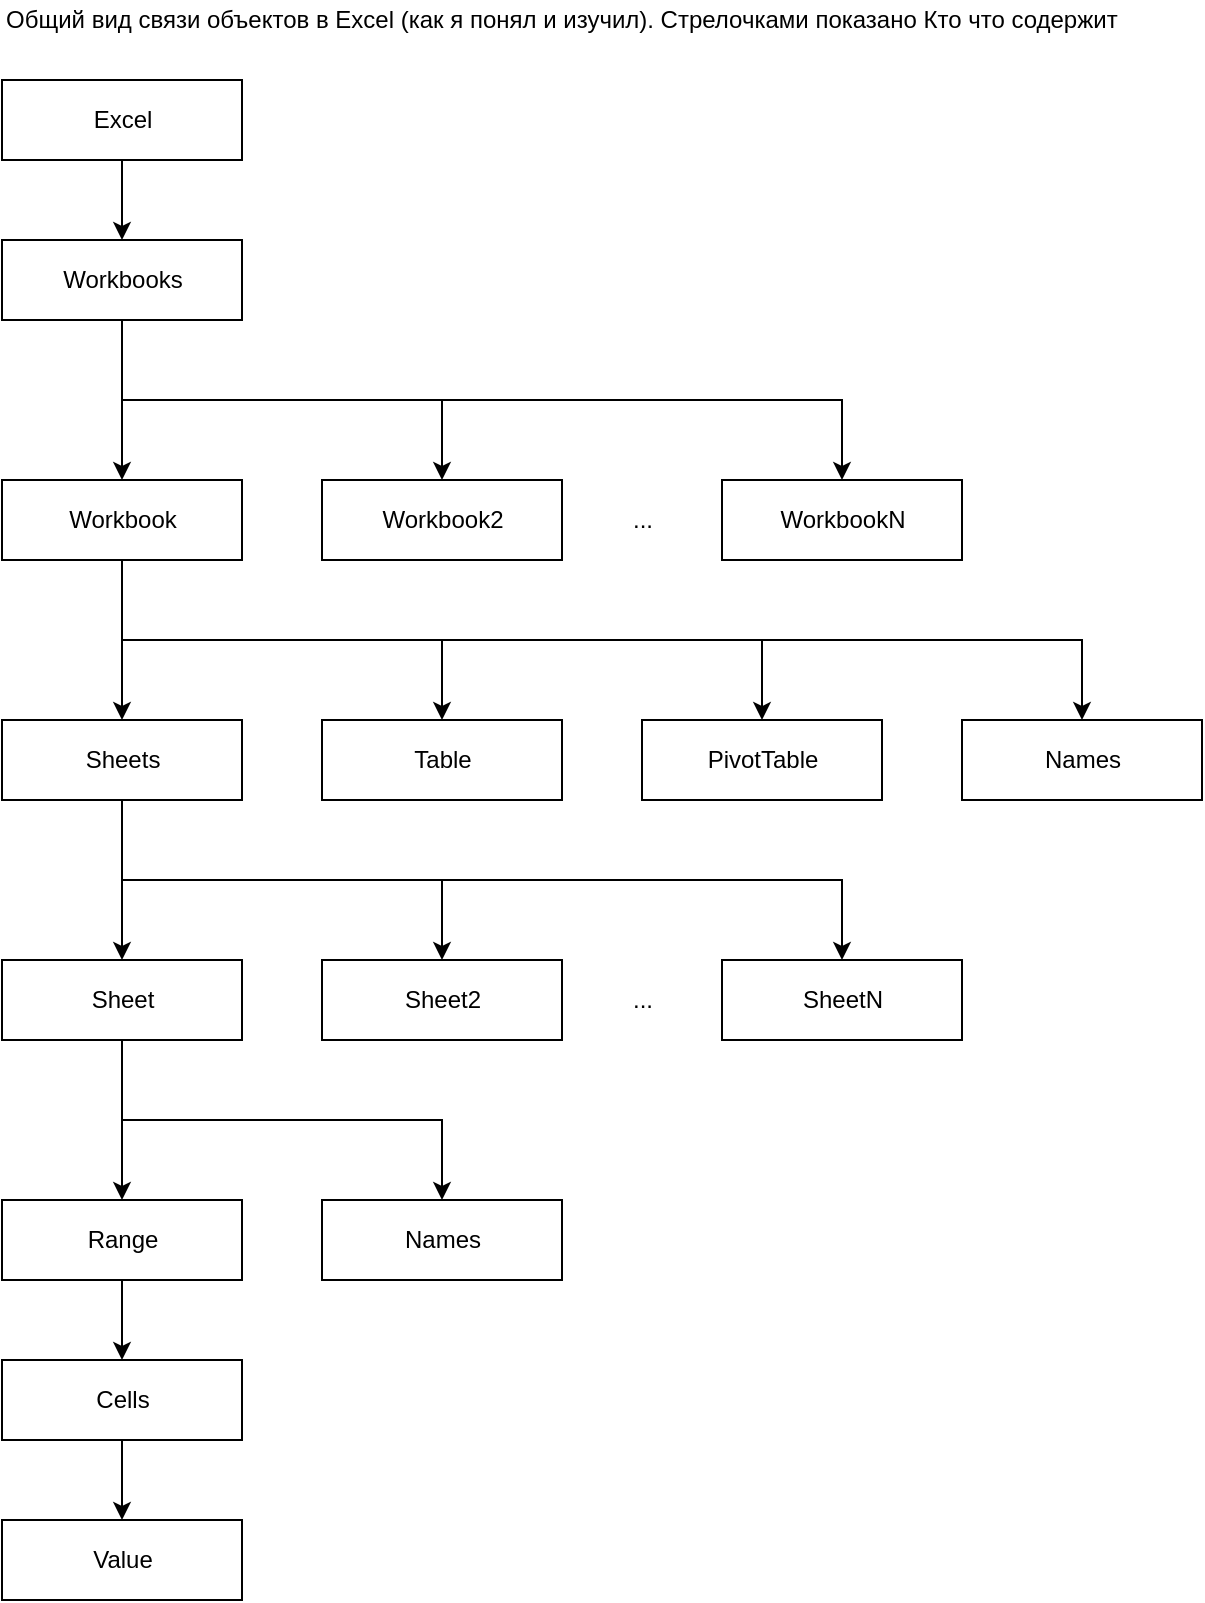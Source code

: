 <mxfile version="20.8.10" type="device" pages="7"><diagram id="fDUFHRZLXLaSYRtYSk_y" name="Excel Общий вид"><mxGraphModel dx="1418" dy="868" grid="1" gridSize="10" guides="1" tooltips="1" connect="1" arrows="1" fold="1" page="1" pageScale="1" pageWidth="827" pageHeight="1169" math="0" shadow="0"><root><mxCell id="sSDdr07-RiY3zmWLrhLh-0"/><mxCell id="sSDdr07-RiY3zmWLrhLh-1" parent="sSDdr07-RiY3zmWLrhLh-0"/><mxCell id="wKl9mUS5lLM55Gb4ZjwG-0" value="" style="group" parent="sSDdr07-RiY3zmWLrhLh-1" vertex="1" connectable="0"><mxGeometry x="40" y="40" width="600" height="800" as="geometry"/></mxCell><mxCell id="ZpD2PF0ZaUmHS7SSIX9C-1" value="Names" style="html=1;" parent="wKl9mUS5lLM55Gb4ZjwG-0" vertex="1"><mxGeometry x="480" y="360" width="120" height="40" as="geometry"/></mxCell><mxCell id="ZpD2PF0ZaUmHS7SSIX9C-2" value="" style="edgeStyle=orthogonalEdgeStyle;rounded=0;orthogonalLoop=1;jettySize=auto;html=1;" parent="wKl9mUS5lLM55Gb4ZjwG-0" source="XeHTkl830fQCauUMxQ_j-3" target="ZpD2PF0ZaUmHS7SSIX9C-1" edge="1"><mxGeometry relative="1" as="geometry"><Array as="points"><mxPoint x="60" y="320"/><mxPoint x="540" y="320"/></Array></mxGeometry></mxCell><mxCell id="XeHTkl830fQCauUMxQ_j-0" value="Excel" style="html=1;" parent="wKl9mUS5lLM55Gb4ZjwG-0" vertex="1"><mxGeometry y="40" width="120" height="40" as="geometry"/></mxCell><mxCell id="XeHTkl830fQCauUMxQ_j-1" value="Workbooks" style="html=1;" parent="wKl9mUS5lLM55Gb4ZjwG-0" vertex="1"><mxGeometry y="120" width="120" height="40" as="geometry"/></mxCell><mxCell id="XeHTkl830fQCauUMxQ_j-2" value="" style="edgeStyle=orthogonalEdgeStyle;rounded=0;orthogonalLoop=1;jettySize=auto;html=1;fontColor=#6600CC;startArrow=none;startFill=0;endArrow=classic;endFill=1;" parent="wKl9mUS5lLM55Gb4ZjwG-0" source="XeHTkl830fQCauUMxQ_j-0" target="XeHTkl830fQCauUMxQ_j-1" edge="1"><mxGeometry as="geometry"/></mxCell><mxCell id="XeHTkl830fQCauUMxQ_j-3" value="Workbook" style="html=1;" parent="wKl9mUS5lLM55Gb4ZjwG-0" vertex="1"><mxGeometry y="240" width="120" height="40" as="geometry"/></mxCell><mxCell id="XeHTkl830fQCauUMxQ_j-4" value="" style="edgeStyle=orthogonalEdgeStyle;rounded=0;orthogonalLoop=1;jettySize=auto;html=1;fontColor=#6600CC;startArrow=none;startFill=0;endArrow=classic;endFill=1;" parent="wKl9mUS5lLM55Gb4ZjwG-0" source="XeHTkl830fQCauUMxQ_j-1" target="XeHTkl830fQCauUMxQ_j-3" edge="1"><mxGeometry as="geometry"/></mxCell><mxCell id="XeHTkl830fQCauUMxQ_j-5" value="Sheets" style="html=1;" parent="wKl9mUS5lLM55Gb4ZjwG-0" vertex="1"><mxGeometry y="360" width="120" height="40" as="geometry"/></mxCell><mxCell id="XeHTkl830fQCauUMxQ_j-6" value="" style="edgeStyle=orthogonalEdgeStyle;rounded=0;orthogonalLoop=1;jettySize=auto;html=1;fontColor=#6600CC;startArrow=none;startFill=0;endArrow=classic;endFill=1;" parent="wKl9mUS5lLM55Gb4ZjwG-0" source="XeHTkl830fQCauUMxQ_j-3" target="XeHTkl830fQCauUMxQ_j-5" edge="1"><mxGeometry y="40" as="geometry"/></mxCell><mxCell id="XeHTkl830fQCauUMxQ_j-7" value="Sheet" style="html=1;" parent="wKl9mUS5lLM55Gb4ZjwG-0" vertex="1"><mxGeometry y="480" width="120" height="40" as="geometry"/></mxCell><mxCell id="XeHTkl830fQCauUMxQ_j-8" value="" style="edgeStyle=orthogonalEdgeStyle;rounded=0;orthogonalLoop=1;jettySize=auto;html=1;fontColor=#6600CC;startArrow=none;startFill=0;endArrow=classic;endFill=1;" parent="wKl9mUS5lLM55Gb4ZjwG-0" source="XeHTkl830fQCauUMxQ_j-5" target="XeHTkl830fQCauUMxQ_j-7" edge="1"><mxGeometry y="80" as="geometry"/></mxCell><mxCell id="XeHTkl830fQCauUMxQ_j-9" value="Range" style="html=1;" parent="wKl9mUS5lLM55Gb4ZjwG-0" vertex="1"><mxGeometry y="600" width="120" height="40" as="geometry"/></mxCell><mxCell id="XeHTkl830fQCauUMxQ_j-10" value="" style="edgeStyle=orthogonalEdgeStyle;rounded=0;orthogonalLoop=1;jettySize=auto;html=1;fontColor=#6600CC;startArrow=none;startFill=0;endArrow=classic;endFill=1;" parent="wKl9mUS5lLM55Gb4ZjwG-0" source="XeHTkl830fQCauUMxQ_j-7" target="XeHTkl830fQCauUMxQ_j-9" edge="1"><mxGeometry y="120" as="geometry"/></mxCell><mxCell id="XeHTkl830fQCauUMxQ_j-11" value="Workbook2" style="html=1;" parent="wKl9mUS5lLM55Gb4ZjwG-0" vertex="1"><mxGeometry x="160" y="240" width="120" height="40" as="geometry"/></mxCell><mxCell id="XeHTkl830fQCauUMxQ_j-16" style="edgeStyle=orthogonalEdgeStyle;rounded=0;orthogonalLoop=1;jettySize=auto;html=1;entryX=0.5;entryY=0;entryDx=0;entryDy=0;fontColor=#6600CC;startArrow=none;startFill=0;endArrow=classic;endFill=1;" parent="wKl9mUS5lLM55Gb4ZjwG-0" source="XeHTkl830fQCauUMxQ_j-1" target="XeHTkl830fQCauUMxQ_j-11" edge="1"><mxGeometry as="geometry"><Array as="points"><mxPoint x="60" y="200"/><mxPoint x="220" y="200"/></Array></mxGeometry></mxCell><mxCell id="XeHTkl830fQCauUMxQ_j-13" value="Sheet2" style="html=1;" parent="wKl9mUS5lLM55Gb4ZjwG-0" vertex="1"><mxGeometry x="160" y="480" width="120" height="40" as="geometry"/></mxCell><mxCell id="XeHTkl830fQCauUMxQ_j-18" style="edgeStyle=orthogonalEdgeStyle;rounded=0;orthogonalLoop=1;jettySize=auto;html=1;entryX=0.5;entryY=0;entryDx=0;entryDy=0;fontColor=#6600CC;startArrow=none;startFill=0;endArrow=classic;endFill=1;" parent="wKl9mUS5lLM55Gb4ZjwG-0" source="XeHTkl830fQCauUMxQ_j-5" target="XeHTkl830fQCauUMxQ_j-13" edge="1"><mxGeometry y="80" as="geometry"><Array as="points"><mxPoint x="60" y="440"/><mxPoint x="220" y="440"/></Array></mxGeometry></mxCell><mxCell id="XeHTkl830fQCauUMxQ_j-14" value="SheetN" style="html=1;" parent="wKl9mUS5lLM55Gb4ZjwG-0" vertex="1"><mxGeometry x="360" y="480" width="120" height="40" as="geometry"/></mxCell><mxCell id="XeHTkl830fQCauUMxQ_j-19" style="edgeStyle=orthogonalEdgeStyle;rounded=0;orthogonalLoop=1;jettySize=auto;html=1;entryX=0.5;entryY=0;entryDx=0;entryDy=0;fontColor=#6600CC;startArrow=none;startFill=0;endArrow=classic;endFill=1;" parent="wKl9mUS5lLM55Gb4ZjwG-0" source="XeHTkl830fQCauUMxQ_j-5" target="XeHTkl830fQCauUMxQ_j-14" edge="1"><mxGeometry y="80" as="geometry"><Array as="points"><mxPoint x="60" y="440"/><mxPoint x="420" y="440"/></Array></mxGeometry></mxCell><mxCell id="XeHTkl830fQCauUMxQ_j-15" value="WorkbookN" style="html=1;" parent="wKl9mUS5lLM55Gb4ZjwG-0" vertex="1"><mxGeometry x="360" y="240" width="120" height="40" as="geometry"/></mxCell><mxCell id="XeHTkl830fQCauUMxQ_j-17" style="edgeStyle=orthogonalEdgeStyle;rounded=0;orthogonalLoop=1;jettySize=auto;html=1;entryX=0.5;entryY=0;entryDx=0;entryDy=0;fontColor=#6600CC;startArrow=none;startFill=0;endArrow=classic;endFill=1;" parent="wKl9mUS5lLM55Gb4ZjwG-0" source="XeHTkl830fQCauUMxQ_j-1" target="XeHTkl830fQCauUMxQ_j-15" edge="1"><mxGeometry as="geometry"><Array as="points"><mxPoint x="60" y="200"/><mxPoint x="420" y="200"/></Array></mxGeometry></mxCell><mxCell id="XeHTkl830fQCauUMxQ_j-20" value="..." style="text;html=1;align=center;verticalAlign=middle;resizable=0;points=[];autosize=1;strokeColor=none;fillColor=none;" parent="wKl9mUS5lLM55Gb4ZjwG-0" vertex="1"><mxGeometry x="305" y="250" width="30" height="20" as="geometry"/></mxCell><mxCell id="XeHTkl830fQCauUMxQ_j-21" value="..." style="text;html=1;align=center;verticalAlign=middle;resizable=0;points=[];autosize=1;strokeColor=none;fillColor=none;" parent="wKl9mUS5lLM55Gb4ZjwG-0" vertex="1"><mxGeometry x="305" y="490" width="30" height="20" as="geometry"/></mxCell><mxCell id="mKFRxqX235fmESOdMT0j-0" value="Общий вид связи объектов в Excel (как я понял и изучил). Стрелочками показано Кто что содержит" style="text;html=1;align=left;verticalAlign=middle;resizable=0;points=[];autosize=1;strokeColor=none;fillColor=none;" parent="wKl9mUS5lLM55Gb4ZjwG-0" vertex="1"><mxGeometry width="570" height="20" as="geometry"/></mxCell><mxCell id="nb1Y8d2KKjElZyeItumb-0" value="Table" style="html=1;" parent="wKl9mUS5lLM55Gb4ZjwG-0" vertex="1"><mxGeometry x="160" y="360" width="120" height="40" as="geometry"/></mxCell><mxCell id="nb1Y8d2KKjElZyeItumb-1" style="edgeStyle=orthogonalEdgeStyle;rounded=0;orthogonalLoop=1;jettySize=auto;html=1;" parent="wKl9mUS5lLM55Gb4ZjwG-0" source="XeHTkl830fQCauUMxQ_j-3" target="nb1Y8d2KKjElZyeItumb-0" edge="1"><mxGeometry y="40" as="geometry"><Array as="points"><mxPoint x="60" y="320"/><mxPoint x="220" y="320"/></Array></mxGeometry></mxCell><mxCell id="nb1Y8d2KKjElZyeItumb-2" value="PivotTable" style="html=1;" parent="wKl9mUS5lLM55Gb4ZjwG-0" vertex="1"><mxGeometry x="320" y="360" width="120" height="40" as="geometry"/></mxCell><mxCell id="nb1Y8d2KKjElZyeItumb-3" style="edgeStyle=orthogonalEdgeStyle;rounded=0;orthogonalLoop=1;jettySize=auto;html=1;" parent="wKl9mUS5lLM55Gb4ZjwG-0" source="XeHTkl830fQCauUMxQ_j-3" target="nb1Y8d2KKjElZyeItumb-2" edge="1"><mxGeometry y="40" as="geometry"><Array as="points"><mxPoint x="60" y="320"/><mxPoint x="380" y="320"/></Array></mxGeometry></mxCell><mxCell id="rDQPvZhe05Foy-nvidyp-0" value="Cells" style="html=1;" parent="wKl9mUS5lLM55Gb4ZjwG-0" vertex="1"><mxGeometry y="680" width="120" height="40" as="geometry"/></mxCell><mxCell id="rDQPvZhe05Foy-nvidyp-1" value="" style="edgeStyle=orthogonalEdgeStyle;rounded=0;orthogonalLoop=1;jettySize=auto;html=1;" parent="wKl9mUS5lLM55Gb4ZjwG-0" source="XeHTkl830fQCauUMxQ_j-9" target="rDQPvZhe05Foy-nvidyp-0" edge="1"><mxGeometry relative="1" as="geometry"/></mxCell><mxCell id="rDQPvZhe05Foy-nvidyp-3" value="Names" style="html=1;" parent="wKl9mUS5lLM55Gb4ZjwG-0" vertex="1"><mxGeometry x="160" y="600" width="120" height="40" as="geometry"/></mxCell><mxCell id="rDQPvZhe05Foy-nvidyp-4" value="" style="edgeStyle=orthogonalEdgeStyle;rounded=0;orthogonalLoop=1;jettySize=auto;html=1;" parent="wKl9mUS5lLM55Gb4ZjwG-0" source="XeHTkl830fQCauUMxQ_j-7" target="rDQPvZhe05Foy-nvidyp-3" edge="1"><mxGeometry relative="1" as="geometry"><Array as="points"><mxPoint x="60" y="560"/><mxPoint x="220" y="560"/></Array></mxGeometry></mxCell><mxCell id="c5Z1gVtaasnpErsfknRO-0" value="Value" style="html=1;" parent="wKl9mUS5lLM55Gb4ZjwG-0" vertex="1"><mxGeometry y="760" width="120" height="40" as="geometry"/></mxCell><mxCell id="c5Z1gVtaasnpErsfknRO-1" value="" style="edgeStyle=orthogonalEdgeStyle;rounded=0;orthogonalLoop=1;jettySize=auto;html=1;" parent="wKl9mUS5lLM55Gb4ZjwG-0" source="rDQPvZhe05Foy-nvidyp-0" target="c5Z1gVtaasnpErsfknRO-0" edge="1"><mxGeometry relative="1" as="geometry"/></mxCell></root></mxGraphModel></diagram><diagram id="Z-C5vkZlYFJP3GTcS-Ym" name="Excel Концепт"><mxGraphModel dx="981" dy="594" grid="1" gridSize="10" guides="1" tooltips="1" connect="1" arrows="1" fold="1" page="1" pageScale="1" pageWidth="827" pageHeight="1169" math="0" shadow="0"><root><mxCell id="cqWg8kNjw70Zs6z3D488-0"/><mxCell id="cqWg8kNjw70Zs6z3D488-1" parent="cqWg8kNjw70Zs6z3D488-0"/><mxCell id="Ja0kz7dpnyoFbNaHzoFn-36" value="" style="group" vertex="1" connectable="0" parent="cqWg8kNjw70Zs6z3D488-1"><mxGeometry x="40" y="40" width="680" height="400" as="geometry"/></mxCell><mxCell id="0BCgq6dJE7toePPiDL3I-1" value="Концептуальная схема наследования объектов" style="text;html=1;align=left;verticalAlign=middle;resizable=0;points=[];autosize=1;strokeColor=none;fillColor=none;" vertex="1" parent="Ja0kz7dpnyoFbNaHzoFn-36"><mxGeometry width="280" height="20" as="geometry"/></mxCell><mxCell id="0BCgq6dJE7toePPiDL3I-2" value="&lt;b&gt;TExcelObject&lt;/b&gt;" style="html=1;" vertex="1" parent="Ja0kz7dpnyoFbNaHzoFn-36"><mxGeometry y="120" width="200" height="40" as="geometry"/></mxCell><mxCell id="0BCgq6dJE7toePPiDL3I-3" value="&lt;b&gt;TExcelApp&lt;/b&gt;" style="html=1;" vertex="1" parent="Ja0kz7dpnyoFbNaHzoFn-36"><mxGeometry x="240" y="280" width="120" height="40" as="geometry"/></mxCell><mxCell id="0BCgq6dJE7toePPiDL3I-5" value="&lt;span style=&quot;font-weight: 700&quot;&gt;TExcelWorkbook&lt;/span&gt;" style="html=1;" vertex="1" parent="Ja0kz7dpnyoFbNaHzoFn-36"><mxGeometry x="400" y="280" width="120" height="40" as="geometry"/></mxCell><mxCell id="0BCgq6dJE7toePPiDL3I-7" value="&lt;b&gt;TExcelSheet&lt;/b&gt;" style="html=1;" vertex="1" parent="Ja0kz7dpnyoFbNaHzoFn-36"><mxGeometry y="360" width="120" height="40" as="geometry"/></mxCell><mxCell id="Ja0kz7dpnyoFbNaHzoFn-27" style="edgeStyle=orthogonalEdgeStyle;rounded=0;orthogonalLoop=1;jettySize=auto;html=1;entryX=0.5;entryY=0;entryDx=0;entryDy=0;startArrow=classic;startFill=1;endArrow=none;endFill=0;" edge="1" parent="Ja0kz7dpnyoFbNaHzoFn-36" source="0BCgq6dJE7toePPiDL3I-14" target="0BCgq6dJE7toePPiDL3I-2"><mxGeometry relative="1" as="geometry"/></mxCell><mxCell id="0BCgq6dJE7toePPiDL3I-14" value="&lt;span style=&quot;font-weight: 700;&quot;&gt;TExcelObjectNode&lt;/span&gt;" style="html=1;" vertex="1" parent="Ja0kz7dpnyoFbNaHzoFn-36"><mxGeometry y="40" width="120" height="40" as="geometry"/></mxCell><mxCell id="0BCgq6dJE7toePPiDL3I-18" value="&lt;b&gt;TExcelCells&lt;/b&gt;" style="html=1;" vertex="1" parent="Ja0kz7dpnyoFbNaHzoFn-36"><mxGeometry x="160" y="360" width="120" height="40" as="geometry"/></mxCell><mxCell id="Ja0kz7dpnyoFbNaHzoFn-31" style="edgeStyle=orthogonalEdgeStyle;rounded=0;orthogonalLoop=1;jettySize=auto;html=1;entryX=0.5;entryY=0;entryDx=0;entryDy=0;startArrow=classic;startFill=1;endArrow=none;endFill=0;" edge="1" parent="Ja0kz7dpnyoFbNaHzoFn-36" source="lfSQj7sbu6YAa-XGBOjI-17" target="0BCgq6dJE7toePPiDL3I-3"><mxGeometry relative="1" as="geometry"><Array as="points"><mxPoint x="100" y="260"/><mxPoint x="300" y="260"/></Array></mxGeometry></mxCell><mxCell id="Ja0kz7dpnyoFbNaHzoFn-32" style="edgeStyle=orthogonalEdgeStyle;rounded=0;orthogonalLoop=1;jettySize=auto;html=1;entryX=0.5;entryY=0;entryDx=0;entryDy=0;startArrow=classic;startFill=1;endArrow=none;endFill=0;" edge="1" parent="Ja0kz7dpnyoFbNaHzoFn-36" source="lfSQj7sbu6YAa-XGBOjI-17" target="0BCgq6dJE7toePPiDL3I-5"><mxGeometry relative="1" as="geometry"><Array as="points"><mxPoint x="100" y="260"/><mxPoint x="460" y="260"/></Array></mxGeometry></mxCell><mxCell id="lfSQj7sbu6YAa-XGBOjI-17" value="&lt;b&gt;TExcelObjectTemplate&lt;/b&gt;" style="html=1;" vertex="1" parent="Ja0kz7dpnyoFbNaHzoFn-36"><mxGeometry y="200" width="200" height="40" as="geometry"/></mxCell><mxCell id="Ja0kz7dpnyoFbNaHzoFn-29" style="edgeStyle=orthogonalEdgeStyle;rounded=0;orthogonalLoop=1;jettySize=auto;html=1;entryX=0.5;entryY=0;entryDx=0;entryDy=0;startArrow=classic;startFill=1;endArrow=none;endFill=0;" edge="1" parent="Ja0kz7dpnyoFbNaHzoFn-36" source="0BCgq6dJE7toePPiDL3I-2" target="lfSQj7sbu6YAa-XGBOjI-17"><mxGeometry relative="1" as="geometry"/></mxCell><mxCell id="Ja0kz7dpnyoFbNaHzoFn-34" style="edgeStyle=orthogonalEdgeStyle;rounded=0;orthogonalLoop=1;jettySize=auto;html=1;entryX=0.5;entryY=0;entryDx=0;entryDy=0;startArrow=classic;startFill=1;endArrow=none;endFill=0;" edge="1" parent="Ja0kz7dpnyoFbNaHzoFn-36" source="lfSQj7sbu6YAa-XGBOjI-19" target="0BCgq6dJE7toePPiDL3I-7"><mxGeometry relative="1" as="geometry"/></mxCell><mxCell id="Ja0kz7dpnyoFbNaHzoFn-35" style="edgeStyle=orthogonalEdgeStyle;rounded=0;orthogonalLoop=1;jettySize=auto;html=1;entryX=0.5;entryY=0;entryDx=0;entryDy=0;startArrow=classic;startFill=1;endArrow=none;endFill=0;" edge="1" parent="Ja0kz7dpnyoFbNaHzoFn-36" source="lfSQj7sbu6YAa-XGBOjI-19" target="0BCgq6dJE7toePPiDL3I-18"><mxGeometry relative="1" as="geometry"/></mxCell><mxCell id="lfSQj7sbu6YAa-XGBOjI-19" value="TExcelObjectRangedTemplate" style="fontStyle=1" vertex="1" parent="Ja0kz7dpnyoFbNaHzoFn-36"><mxGeometry y="280" width="200" height="40" as="geometry"/></mxCell><mxCell id="Ja0kz7dpnyoFbNaHzoFn-30" style="edgeStyle=orthogonalEdgeStyle;rounded=0;orthogonalLoop=1;jettySize=auto;html=1;entryX=0.5;entryY=0;entryDx=0;entryDy=0;startArrow=classic;startFill=1;endArrow=none;endFill=0;" edge="1" parent="Ja0kz7dpnyoFbNaHzoFn-36" source="lfSQj7sbu6YAa-XGBOjI-17" target="lfSQj7sbu6YAa-XGBOjI-19"><mxGeometry relative="1" as="geometry"/></mxCell><mxCell id="lfSQj7sbu6YAa-XGBOjI-21" value="&lt;span style=&quot;font-weight: 700&quot;&gt;TExcelTable&lt;/span&gt;" style="html=1;" vertex="1" parent="Ja0kz7dpnyoFbNaHzoFn-36"><mxGeometry x="560" y="280" width="120" height="40" as="geometry"/></mxCell><mxCell id="Ja0kz7dpnyoFbNaHzoFn-33" style="edgeStyle=orthogonalEdgeStyle;rounded=0;orthogonalLoop=1;jettySize=auto;html=1;entryX=0.5;entryY=0;entryDx=0;entryDy=0;startArrow=classic;startFill=1;endArrow=none;endFill=0;" edge="1" parent="Ja0kz7dpnyoFbNaHzoFn-36" source="lfSQj7sbu6YAa-XGBOjI-17" target="lfSQj7sbu6YAa-XGBOjI-21"><mxGeometry relative="1" as="geometry"><Array as="points"><mxPoint x="100" y="260"/><mxPoint x="620" y="260"/></Array></mxGeometry></mxCell><mxCell id="Ja0kz7dpnyoFbNaHzoFn-28" style="edgeStyle=orthogonalEdgeStyle;rounded=0;orthogonalLoop=1;jettySize=auto;html=1;entryX=0.5;entryY=0;entryDx=0;entryDy=0;startArrow=classic;startFill=1;endArrow=none;endFill=0;" edge="1" parent="Ja0kz7dpnyoFbNaHzoFn-36" source="0BCgq6dJE7toePPiDL3I-17" target="0BCgq6dJE7toePPiDL3I-2"><mxGeometry relative="1" as="geometry"><Array as="points"><mxPoint x="220" y="100"/><mxPoint x="100" y="100"/></Array></mxGeometry></mxCell><mxCell id="0BCgq6dJE7toePPiDL3I-17" value="&lt;span style=&quot;font-weight: 700;&quot;&gt;TExcelObjectData&lt;/span&gt;" style="html=1;" vertex="1" parent="Ja0kz7dpnyoFbNaHzoFn-36"><mxGeometry x="160" y="40" width="120" height="40" as="geometry"/></mxCell></root></mxGraphModel></diagram><diagram id="uTiYRtG-SRuJwtKcrXmd" name="Концепт Таблицы"><mxGraphModel dx="981" dy="594" grid="1" gridSize="10" guides="1" tooltips="1" connect="1" arrows="1" fold="1" page="1" pageScale="1" pageWidth="827" pageHeight="1169" math="0" shadow="0"><root><mxCell id="0"/><mxCell id="1" parent="0"/><mxCell id="YXy5Oto07QY76fAByr8c-6" style="edgeStyle=orthogonalEdgeStyle;rounded=0;orthogonalLoop=1;jettySize=auto;html=1;startArrow=none;" parent="1" edge="1"><mxGeometry relative="1" as="geometry"><Array as="points"><mxPoint x="100" y="140"/><mxPoint x="420" y="140"/></Array><mxPoint x="260" y="160" as="targetPoint"/></mxGeometry></mxCell><mxCell id="NLtXjsv677J8tFMHniBo-2" value="" style="group" parent="1" vertex="1" connectable="0"><mxGeometry x="40" y="40" width="640" height="320" as="geometry"/></mxCell><mxCell id="mE_-lX5yXR29C5gTKQXK-2" value="Таблица Excel - Композиция" style="text;html=1;align=left;verticalAlign=middle;resizable=0;points=[];autosize=1;strokeColor=none;fillColor=none;" parent="NLtXjsv677J8tFMHniBo-2" vertex="1"><mxGeometry width="170" height="20" as="geometry"/></mxCell><mxCell id="uas0k_4Z_M4q7gc-yB5U-1" value="Данные" style="html=1;" parent="NLtXjsv677J8tFMHniBo-2" vertex="1"><mxGeometry x="80" y="200" width="120" height="40" as="geometry"/></mxCell><mxCell id="uas0k_4Z_M4q7gc-yB5U-7" value="Создатель таблицы из данных" style="html=1;whiteSpace=wrap;" parent="NLtXjsv677J8tFMHniBo-2" vertex="1"><mxGeometry x="360" y="40" width="120" height="40" as="geometry"/></mxCell><mxCell id="uas0k_4Z_M4q7gc-yB5U-9" value="Заголовки" style="html=1;whiteSpace=wrap;" parent="NLtXjsv677J8tFMHniBo-2" vertex="1"><mxGeometry x="440" y="120" width="120" height="40" as="geometry"/></mxCell><mxCell id="uas0k_4Z_M4q7gc-yB5U-10" value="" style="edgeStyle=orthogonalEdgeStyle;rounded=0;orthogonalLoop=1;jettySize=auto;html=1;endArrow=none;endFill=0;startFill=1;startArrow=diamondThin;" parent="NLtXjsv677J8tFMHniBo-2" source="uas0k_4Z_M4q7gc-yB5U-7" target="uas0k_4Z_M4q7gc-yB5U-9" edge="1"><mxGeometry relative="1" as="geometry"><Array as="points"><mxPoint x="420" y="140"/></Array></mxGeometry></mxCell><mxCell id="JonCK8XZlaxlKHGXW6zy-15" value="Название" style="html=1;" parent="NLtXjsv677J8tFMHniBo-2" vertex="1"><mxGeometry x="80" y="280" width="120" height="40" as="geometry"/></mxCell><mxCell id="JonCK8XZlaxlKHGXW6zy-33" style="edgeStyle=orthogonalEdgeStyle;rounded=0;orthogonalLoop=1;jettySize=auto;html=1;entryX=0;entryY=0.5;entryDx=0;entryDy=0;startArrow=diamondThin;startFill=1;endArrow=none;endFill=0;" parent="NLtXjsv677J8tFMHniBo-2" source="JonCK8XZlaxlKHGXW6zy-18" target="JonCK8XZlaxlKHGXW6zy-15" edge="1"><mxGeometry relative="1" as="geometry"><Array as="points"><mxPoint x="40" y="300"/></Array></mxGeometry></mxCell><mxCell id="JonCK8XZlaxlKHGXW6zy-35" style="edgeStyle=orthogonalEdgeStyle;rounded=0;orthogonalLoop=1;jettySize=auto;html=1;entryX=0;entryY=0.5;entryDx=0;entryDy=0;startArrow=diamondThin;startFill=1;endArrow=none;endFill=0;" parent="NLtXjsv677J8tFMHniBo-2" source="JonCK8XZlaxlKHGXW6zy-18" target="uas0k_4Z_M4q7gc-yB5U-1" edge="1"><mxGeometry relative="1" as="geometry"><Array as="points"><mxPoint x="40" y="220"/></Array></mxGeometry></mxCell><mxCell id="JonCK8XZlaxlKHGXW6zy-18" value="Таблица" style="html=1;" parent="NLtXjsv677J8tFMHniBo-2" vertex="1"><mxGeometry y="40" width="120" height="40" as="geometry"/></mxCell><mxCell id="P-mnf1wLE_Wc1UNROkIk-3" style="edgeStyle=orthogonalEdgeStyle;rounded=0;orthogonalLoop=1;jettySize=auto;html=1;entryX=1;entryY=0.5;entryDx=0;entryDy=0;startArrow=none;startFill=0;endArrow=classic;endFill=1;dashed=1;" parent="NLtXjsv677J8tFMHniBo-2" source="uas0k_4Z_M4q7gc-yB5U-7" target="JonCK8XZlaxlKHGXW6zy-18" edge="1"><mxGeometry relative="1" as="geometry"/></mxCell><mxCell id="8SUicmTtEMWlD9hYI4ht-1" value="Заголовки" style="html=1;" parent="NLtXjsv677J8tFMHniBo-2" vertex="1"><mxGeometry x="80" y="120" width="120" height="40" as="geometry"/></mxCell><mxCell id="JonCK8XZlaxlKHGXW6zy-31" style="edgeStyle=orthogonalEdgeStyle;rounded=0;orthogonalLoop=1;jettySize=auto;html=1;entryX=0;entryY=0.5;entryDx=0;entryDy=0;startArrow=diamondThin;startFill=1;endArrow=none;endFill=0;" parent="NLtXjsv677J8tFMHniBo-2" source="JonCK8XZlaxlKHGXW6zy-18" target="8SUicmTtEMWlD9hYI4ht-1" edge="1"><mxGeometry relative="1" as="geometry"><Array as="points"><mxPoint x="40" y="140"/></Array></mxGeometry></mxCell><mxCell id="P-mnf1wLE_Wc1UNROkIk-4" value="Заголовок" style="html=1;" parent="NLtXjsv677J8tFMHniBo-2" vertex="1"><mxGeometry x="520" y="200" width="120" height="40" as="geometry"/></mxCell><mxCell id="P-mnf1wLE_Wc1UNROkIk-5" style="edgeStyle=orthogonalEdgeStyle;rounded=0;orthogonalLoop=1;jettySize=auto;html=1;entryX=0;entryY=0.5;entryDx=0;entryDy=0;startArrow=diamondThin;startFill=1;endArrow=none;endFill=0;" parent="NLtXjsv677J8tFMHniBo-2" source="uas0k_4Z_M4q7gc-yB5U-9" target="P-mnf1wLE_Wc1UNROkIk-4" edge="1"><mxGeometry relative="1" as="geometry"><Array as="points"><mxPoint x="480" y="220"/></Array></mxGeometry></mxCell><mxCell id="oPAPZwoWKaRz72gMRcaN-11" value="" style="group" vertex="1" connectable="0" parent="1"><mxGeometry x="40" y="480" width="480" height="400" as="geometry"/></mxCell><mxCell id="P-mnf1wLE_Wc1UNROkIk-6" value="Таблица Excel - Наследование объектов" style="text;html=1;align=left;verticalAlign=middle;resizable=0;points=[];autosize=1;strokeColor=none;fillColor=none;" parent="oPAPZwoWKaRz72gMRcaN-11" vertex="1"><mxGeometry width="240" height="20" as="geometry"/></mxCell><mxCell id="P-mnf1wLE_Wc1UNROkIk-7" value="Таблица&lt;br&gt;TExcelTable" style="html=1;" parent="oPAPZwoWKaRz72gMRcaN-11" vertex="1"><mxGeometry x="360" y="200" width="120" height="40" as="geometry"/></mxCell><mxCell id="oPAPZwoWKaRz72gMRcaN-6" style="edgeStyle=orthogonalEdgeStyle;rounded=0;orthogonalLoop=1;jettySize=auto;html=1;entryX=0.5;entryY=0;entryDx=0;entryDy=0;startArrow=classic;startFill=1;endArrow=none;endFill=0;" edge="1" parent="oPAPZwoWKaRz72gMRcaN-11" source="P-mnf1wLE_Wc1UNROkIk-9" target="P-mnf1wLE_Wc1UNROkIk-7"><mxGeometry relative="1" as="geometry"><Array as="points"><mxPoint x="220" y="180"/><mxPoint x="420" y="180"/></Array></mxGeometry></mxCell><mxCell id="P-mnf1wLE_Wc1UNROkIk-9" value="TExcelObjectTemplate" style="" parent="oPAPZwoWKaRz72gMRcaN-11" vertex="1"><mxGeometry x="120" y="120" width="200" height="40" as="geometry"/></mxCell><mxCell id="P-mnf1wLE_Wc1UNROkIk-14" value="Заголовки&lt;br&gt;TExcelTableHeaders" style="html=1;" parent="oPAPZwoWKaRz72gMRcaN-11" vertex="1"><mxGeometry x="160" y="360" width="120" height="40" as="geometry"/></mxCell><mxCell id="P-mnf1wLE_Wc1UNROkIk-15" value="Название&lt;br&gt;(Title)" style="html=1;" parent="oPAPZwoWKaRz72gMRcaN-11" vertex="1"><mxGeometry y="340" width="120" height="40" as="geometry"/></mxCell><mxCell id="P-mnf1wLE_Wc1UNROkIk-17" value="Данные" style="html=1;" parent="oPAPZwoWKaRz72gMRcaN-11" vertex="1"><mxGeometry y="260" width="120" height="40" as="geometry"/></mxCell><mxCell id="oPAPZwoWKaRz72gMRcaN-7" style="edgeStyle=orthogonalEdgeStyle;rounded=0;orthogonalLoop=1;jettySize=auto;html=1;entryX=0.5;entryY=0;entryDx=0;entryDy=0;startArrow=classic;startFill=1;endArrow=none;endFill=0;" edge="1" parent="oPAPZwoWKaRz72gMRcaN-11" source="4IB_QLLX4JuNB0Tvlm-R-1" target="P-mnf1wLE_Wc1UNROkIk-14"><mxGeometry relative="1" as="geometry"/></mxCell><mxCell id="oPAPZwoWKaRz72gMRcaN-8" style="edgeStyle=orthogonalEdgeStyle;rounded=0;orthogonalLoop=1;jettySize=auto;html=1;entryX=1;entryY=0.5;entryDx=0;entryDy=0;startArrow=none;startFill=0;endArrow=none;endFill=0;exitX=0;exitY=0.25;exitDx=0;exitDy=0;" edge="1" parent="oPAPZwoWKaRz72gMRcaN-11" source="4IB_QLLX4JuNB0Tvlm-R-1" target="P-mnf1wLE_Wc1UNROkIk-17"><mxGeometry relative="1" as="geometry"/></mxCell><mxCell id="4IB_QLLX4JuNB0Tvlm-R-1" value="TExcelCells" style="html=1;fontFamily=Helvetica;fontSize=11;fontColor=default;" parent="oPAPZwoWKaRz72gMRcaN-11" vertex="1"><mxGeometry x="160" y="280" width="120" height="40" as="geometry"/></mxCell><mxCell id="oPAPZwoWKaRz72gMRcaN-10" style="edgeStyle=orthogonalEdgeStyle;rounded=0;orthogonalLoop=1;jettySize=auto;html=1;entryX=0;entryY=0.75;entryDx=0;entryDy=0;startArrow=none;startFill=0;endArrow=none;endFill=0;" edge="1" parent="oPAPZwoWKaRz72gMRcaN-11" source="P-mnf1wLE_Wc1UNROkIk-15" target="4IB_QLLX4JuNB0Tvlm-R-1"><mxGeometry relative="1" as="geometry"/></mxCell><mxCell id="oPAPZwoWKaRz72gMRcaN-2" style="edgeStyle=orthogonalEdgeStyle;rounded=0;orthogonalLoop=1;jettySize=auto;html=1;entryX=0.5;entryY=0;entryDx=0;entryDy=0;startArrow=classic;startFill=1;endArrow=none;endFill=0;" edge="1" parent="oPAPZwoWKaRz72gMRcaN-11" source="oPAPZwoWKaRz72gMRcaN-1" target="P-mnf1wLE_Wc1UNROkIk-9"><mxGeometry relative="1" as="geometry"/></mxCell><mxCell id="oPAPZwoWKaRz72gMRcaN-1" value="TExcelObject" style="" vertex="1" parent="oPAPZwoWKaRz72gMRcaN-11"><mxGeometry x="160" y="40" width="120" height="40" as="geometry"/></mxCell><mxCell id="oPAPZwoWKaRz72gMRcaN-5" style="edgeStyle=orthogonalEdgeStyle;rounded=0;orthogonalLoop=1;jettySize=auto;html=1;entryX=0.5;entryY=0;entryDx=0;entryDy=0;startArrow=classic;startFill=1;endArrow=none;endFill=0;" edge="1" parent="oPAPZwoWKaRz72gMRcaN-11" source="oPAPZwoWKaRz72gMRcaN-3" target="4IB_QLLX4JuNB0Tvlm-R-1"><mxGeometry relative="1" as="geometry"/></mxCell><mxCell id="oPAPZwoWKaRz72gMRcaN-3" value="TExcelObjectRangedTemplate" style="" vertex="1" parent="oPAPZwoWKaRz72gMRcaN-11"><mxGeometry x="120" y="200" width="200" height="40" as="geometry"/></mxCell><mxCell id="oPAPZwoWKaRz72gMRcaN-4" value="" style="edgeStyle=orthogonalEdgeStyle;rounded=0;orthogonalLoop=1;jettySize=auto;html=1;startArrow=classic;startFill=1;endArrow=none;endFill=0;" edge="1" parent="oPAPZwoWKaRz72gMRcaN-11" source="P-mnf1wLE_Wc1UNROkIk-9" target="oPAPZwoWKaRz72gMRcaN-3"><mxGeometry relative="1" as="geometry"/></mxCell></root></mxGraphModel></diagram><diagram name="Excel UML" id="sF1SeIN04lodnVQbNbbv"><mxGraphModel dx="1418" dy="868" grid="1" gridSize="10" guides="1" tooltips="1" connect="1" arrows="1" fold="1" page="1" pageScale="1" pageWidth="827" pageHeight="1169" math="0" shadow="0"><root><mxCell id="IZ5QGfvtQui7xBuPIQmy-0"/><mxCell id="IZ5QGfvtQui7xBuPIQmy-1" parent="IZ5QGfvtQui7xBuPIQmy-0"/><mxCell id="JGg79n_8xGLNf-9AOHK_-44" value="&lt;blockquote style=&quot;margin: 0 0 0 40px; border: none; padding: 0px;&quot;&gt;Уровень абстракций&lt;/blockquote&gt;" style="swimlane;whiteSpace=wrap;html=1;fontFamily=Helvetica;fontSize=11;fontColor=#ffffff;align=left;fillColor=#6a00ff;strokeColor=#3700CC;strokeWidth=2;" parent="IZ5QGfvtQui7xBuPIQmy-1" vertex="1"><mxGeometry x="40" y="40" width="960" height="1160" as="geometry"/></mxCell><mxCell id="9qauaTDnWiIDhJ1a03S0-1" style="edgeStyle=orthogonalEdgeStyle;rounded=0;orthogonalLoop=1;jettySize=auto;html=1;entryX=0.5;entryY=0;entryDx=0;entryDy=0;startArrow=classic;startFill=1;endArrow=none;endFill=0;" parent="JGg79n_8xGLNf-9AOHK_-44" source="JGg79n_8xGLNf-9AOHK_-0" target="IZ5QGfvtQui7xBuPIQmy-4" edge="1"><mxGeometry relative="1" as="geometry"><Array as="points"><mxPoint x="240" y="340"/><mxPoint x="240" y="340"/></Array></mxGeometry></mxCell><mxCell id="JGg79n_8xGLNf-9AOHK_-0" value="TExcelObjectNode" style="swimlane;fontStyle=1;align=center;verticalAlign=top;childLayout=stackLayout;horizontal=1;startSize=26;horizontalStack=0;resizeParent=1;resizeParentMax=0;resizeLast=0;collapsible=1;marginBottom=0;" parent="JGg79n_8xGLNf-9AOHK_-44" vertex="1"><mxGeometry x="40" y="40" width="400" height="164" as="geometry"/></mxCell><mxCell id="JGg79n_8xGLNf-9AOHK_-1" value="- TExcelObjectNode* Parent" style="text;strokeColor=none;fillColor=none;align=left;verticalAlign=top;spacingLeft=4;spacingRight=4;overflow=hidden;rotatable=0;points=[[0,0.5],[1,0.5]];portConstraint=eastwest;" parent="JGg79n_8xGLNf-9AOHK_-0" vertex="1"><mxGeometry y="26" width="400" height="26" as="geometry"/></mxCell><mxCell id="JGg79n_8xGLNf-9AOHK_-2" value="- std::list&lt;TExcelObjectNode*&gt; Childs" style="text;strokeColor=none;fillColor=none;align=left;verticalAlign=top;spacingLeft=4;spacingRight=4;overflow=hidden;rotatable=0;points=[[0,0.5],[1,0.5]];portConstraint=eastwest;" parent="JGg79n_8xGLNf-9AOHK_-0" vertex="1"><mxGeometry y="52" width="400" height="26" as="geometry"/></mxCell><mxCell id="JGg79n_8xGLNf-9AOHK_-5" value="" style="line;strokeWidth=1;fillColor=none;align=left;verticalAlign=middle;spacingTop=-1;spacingLeft=3;spacingRight=3;rotatable=0;labelPosition=right;points=[];portConstraint=eastwest;" parent="JGg79n_8xGLNf-9AOHK_-0" vertex="1"><mxGeometry y="78" width="400" height="8" as="geometry"/></mxCell><mxCell id="JGg79n_8xGLNf-9AOHK_-6" value="- void AddChildClass(TExcelObjectNode* child)" style="text;strokeColor=none;fillColor=none;align=left;verticalAlign=top;spacingLeft=4;spacingRight=4;overflow=hidden;rotatable=0;points=[[0,0.5],[1,0.5]];portConstraint=eastwest;" parent="JGg79n_8xGLNf-9AOHK_-0" vertex="1"><mxGeometry y="86" width="400" height="26" as="geometry"/></mxCell><mxCell id="JGg79n_8xGLNf-9AOHK_-7" value="- void RemoveChildClass(TExcelObjectNode* child)" style="text;strokeColor=none;fillColor=none;align=left;verticalAlign=top;spacingLeft=4;spacingRight=4;overflow=hidden;rotatable=0;points=[[0,0.5],[1,0.5]];portConstraint=eastwest;" parent="JGg79n_8xGLNf-9AOHK_-0" vertex="1"><mxGeometry y="112" width="400" height="26" as="geometry"/></mxCell><mxCell id="9qauaTDnWiIDhJ1a03S0-3" value="# TExcelObjectNode* getParentNode() const" style="text;strokeColor=none;fillColor=none;align=left;verticalAlign=top;spacingLeft=4;spacingRight=4;overflow=hidden;rotatable=0;points=[[0,0.5],[1,0.5]];portConstraint=eastwest;" parent="JGg79n_8xGLNf-9AOHK_-0" vertex="1"><mxGeometry y="138" width="400" height="26" as="geometry"/></mxCell><mxCell id="9qauaTDnWiIDhJ1a03S0-2" style="edgeStyle=orthogonalEdgeStyle;rounded=0;orthogonalLoop=1;jettySize=auto;html=1;entryX=0.5;entryY=0;entryDx=0;entryDy=0;startArrow=classic;startFill=1;endArrow=none;endFill=0;" parent="JGg79n_8xGLNf-9AOHK_-44" source="JGg79n_8xGLNf-9AOHK_-24" target="IZ5QGfvtQui7xBuPIQmy-4" edge="1"><mxGeometry relative="1" as="geometry"><Array as="points"><mxPoint x="700" y="320"/><mxPoint x="240" y="320"/></Array></mxGeometry></mxCell><mxCell id="JGg79n_8xGLNf-9AOHK_-24" value="TExcelObjectData" style="swimlane;fontStyle=1;align=center;verticalAlign=top;childLayout=stackLayout;horizontal=1;startSize=26;horizontalStack=0;resizeParent=1;resizeParentMax=0;resizeLast=0;collapsible=1;marginBottom=0;" parent="JGg79n_8xGLNf-9AOHK_-44" vertex="1"><mxGeometry x="480" y="40" width="440" height="216" as="geometry"/></mxCell><mxCell id="IZ5QGfvtQui7xBuPIQmy-5" value="# Variant vData" style="text;strokeColor=none;fillColor=none;align=left;verticalAlign=top;spacingLeft=4;spacingRight=4;overflow=hidden;rotatable=0;points=[[0,0.5],[1,0.5]];portConstraint=eastwest;" parent="JGg79n_8xGLNf-9AOHK_-24" vertex="1"><mxGeometry y="26" width="440" height="26" as="geometry"/></mxCell><mxCell id="IZ5QGfvtQui7xBuPIQmy-6" value="# Variant vDataChild" style="text;strokeColor=none;fillColor=none;align=left;verticalAlign=top;spacingLeft=4;spacingRight=4;overflow=hidden;rotatable=0;points=[[0,0.5],[1,0.5]];portConstraint=eastwest;" parent="JGg79n_8xGLNf-9AOHK_-24" vertex="1"><mxGeometry y="52" width="440" height="26" as="geometry"/></mxCell><mxCell id="JGg79n_8xGLNf-9AOHK_-27" value="" style="line;strokeWidth=1;fillColor=none;align=left;verticalAlign=middle;spacingTop=-1;spacingLeft=3;spacingRight=3;rotatable=0;labelPosition=right;points=[];portConstraint=eastwest;" parent="JGg79n_8xGLNf-9AOHK_-24" vertex="1"><mxGeometry y="78" width="440" height="8" as="geometry"/></mxCell><mxCell id="9qauaTDnWiIDhJ1a03S0-4" value="# void checkDataValide()" style="text;strokeColor=none;fillColor=none;align=left;verticalAlign=top;spacingLeft=4;spacingRight=4;overflow=hidden;rotatable=0;points=[[0,0.5],[1,0.5]];portConstraint=eastwest;" parent="JGg79n_8xGLNf-9AOHK_-24" vertex="1"><mxGeometry y="86" width="440" height="26" as="geometry"/></mxCell><mxCell id="IZ5QGfvtQui7xBuPIQmy-10" value="# unsigned int getChildCountByType(const String&amp; oType)" style="text;strokeColor=none;fillColor=none;align=left;verticalAlign=top;spacingLeft=4;spacingRight=4;overflow=hidden;rotatable=0;points=[[0,0.5],[1,0.5]];portConstraint=eastwest;" parent="JGg79n_8xGLNf-9AOHK_-24" vertex="1"><mxGeometry y="112" width="440" height="26" as="geometry"/></mxCell><mxCell id="IZ5QGfvtQui7xBuPIQmy-11" value="# void seekAndActivateByType(const String&amp; oType, const String&amp; name)" style="text;strokeColor=none;fillColor=none;align=left;verticalAlign=top;spacingLeft=4;spacingRight=4;overflow=hidden;rotatable=0;points=[[0,0.5],[1,0.5]];portConstraint=eastwest;" parent="JGg79n_8xGLNf-9AOHK_-24" vertex="1"><mxGeometry y="138" width="440" height="26" as="geometry"/></mxCell><mxCell id="IZ5QGfvtQui7xBuPIQmy-12" value="# void seekAndActivateByType(const String&amp; oType, unsigned int Num)" style="text;strokeColor=none;fillColor=none;align=left;verticalAlign=top;spacingLeft=4;spacingRight=4;overflow=hidden;rotatable=0;points=[[0,0.5],[1,0.5]];portConstraint=eastwest;" parent="JGg79n_8xGLNf-9AOHK_-24" vertex="1"><mxGeometry y="164" width="440" height="26" as="geometry"/></mxCell><mxCell id="IZ5QGfvtQui7xBuPIQmy-16" value="+ Variant getVariant()" style="text;strokeColor=none;fillColor=none;align=left;verticalAlign=top;spacingLeft=4;spacingRight=4;overflow=hidden;rotatable=0;points=[[0,0.5],[1,0.5]];portConstraint=eastwest;" parent="JGg79n_8xGLNf-9AOHK_-24" vertex="1"><mxGeometry y="190" width="440" height="26" as="geometry"/></mxCell><mxCell id="IZ5QGfvtQui7xBuPIQmy-103" value="TExcelObjectRangedTemplate" style="swimlane;fontStyle=1;align=center;verticalAlign=top;childLayout=stackLayout;horizontal=1;startSize=26;horizontalStack=0;resizeParent=1;resizeParentMax=0;resizeLast=0;collapsible=1;marginBottom=0;" parent="JGg79n_8xGLNf-9AOHK_-44" vertex="1"><mxGeometry x="480" y="760" width="440" height="294" as="geometry"/></mxCell><mxCell id="IZ5QGfvtQui7xBuPIQmy-104" value="" style="line;strokeWidth=1;fillColor=none;align=left;verticalAlign=middle;spacingTop=-1;spacingLeft=3;spacingRight=3;rotatable=0;labelPosition=right;points=[];portConstraint=eastwest;" parent="IZ5QGfvtQui7xBuPIQmy-103" vertex="1"><mxGeometry y="26" width="440" height="8" as="geometry"/></mxCell><mxCell id="9qauaTDnWiIDhJ1a03S0-38" value="- int ColStrToInteger(const String&amp; str) const" style="text;strokeColor=none;fillColor=none;align=left;verticalAlign=top;spacingLeft=4;spacingRight=4;overflow=hidden;rotatable=0;points=[[0,0.5],[1,0.5]];portConstraint=eastwest;" parent="IZ5QGfvtQui7xBuPIQmy-103" vertex="1"><mxGeometry y="34" width="440" height="26" as="geometry"/></mxCell><mxCell id="IZ5QGfvtQui7xBuPIQmy-110" value="# AnsiString ColToStrA(unsigned int ACol)" style="text;strokeColor=none;fillColor=none;align=left;verticalAlign=top;spacingLeft=4;spacingRight=4;overflow=hidden;rotatable=0;points=[[0,0.5],[1,0.5]];portConstraint=eastwest;" parent="IZ5QGfvtQui7xBuPIQmy-103" vertex="1"><mxGeometry y="60" width="440" height="26" as="geometry"/></mxCell><mxCell id="9qauaTDnWiIDhJ1a03S0-39" value="# unsigned int GetColFromStr(const String&amp; str)" style="text;strokeColor=none;fillColor=none;align=left;verticalAlign=top;spacingLeft=4;spacingRight=4;overflow=hidden;rotatable=0;points=[[0,0.5],[1,0.5]];portConstraint=eastwest;" parent="IZ5QGfvtQui7xBuPIQmy-103" vertex="1"><mxGeometry y="86" width="440" height="26" as="geometry"/></mxCell><mxCell id="9qauaTDnWiIDhJ1a03S0-40" value="# unsigned int GetRowFromStr(const String&amp; str)" style="text;strokeColor=none;fillColor=none;align=left;verticalAlign=top;spacingLeft=4;spacingRight=4;overflow=hidden;rotatable=0;points=[[0,0.5],[1,0.5]];portConstraint=eastwest;" parent="IZ5QGfvtQui7xBuPIQmy-103" vertex="1"><mxGeometry y="112" width="440" height="26" as="geometry"/></mxCell><mxCell id="IZ5QGfvtQui7xBuPIQmy-111" value="# AnsiString GetRangeString( unsigned int startColumn, unsigned int startRow, unsigned int endColumn, unsigned int endRow)" style="text;strokeColor=none;fillColor=none;align=left;verticalAlign=top;spacingLeft=4;spacingRight=4;overflow=hidden;rotatable=0;points=[[0,0.5],[1,0.5]];portConstraint=eastwest;whiteSpace=wrap;" parent="IZ5QGfvtQui7xBuPIQmy-103" vertex="1"><mxGeometry y="138" width="440" height="38" as="geometry"/></mxCell><mxCell id="IZ5QGfvtQui7xBuPIQmy-112" value="# AnsiString GetCellString(unsigned int col, unsigned int row)" style="text;strokeColor=none;fillColor=none;align=left;verticalAlign=top;spacingLeft=4;spacingRight=4;overflow=hidden;rotatable=0;points=[[0,0.5],[1,0.5]];portConstraint=eastwest;" parent="IZ5QGfvtQui7xBuPIQmy-103" vertex="1"><mxGeometry y="176" width="440" height="26" as="geometry"/></mxCell><mxCell id="9qauaTDnWiIDhJ1a03S0-41" value="# void checkColRow(unsigned int&amp; col, unsigned int&amp; row)" style="text;strokeColor=none;fillColor=none;align=left;verticalAlign=top;spacingLeft=4;spacingRight=4;overflow=hidden;rotatable=0;points=[[0,0.5],[1,0.5]];portConstraint=eastwest;fontStyle=0" parent="IZ5QGfvtQui7xBuPIQmy-103" vertex="1"><mxGeometry y="202" width="440" height="26" as="geometry"/></mxCell><mxCell id="IZ5QGfvtQui7xBuPIQmy-113" value="# TExcelObjectRanged* select(unsigned int col, unsigned int row)" style="text;strokeColor=none;fillColor=none;align=left;verticalAlign=top;spacingLeft=4;spacingRight=4;overflow=hidden;rotatable=0;points=[[0,0.5],[1,0.5]];portConstraint=eastwest;fontStyle=0" parent="IZ5QGfvtQui7xBuPIQmy-103" vertex="1"><mxGeometry y="228" width="440" height="26" as="geometry"/></mxCell><mxCell id="IZ5QGfvtQui7xBuPIQmy-114" value="# TExcelObjectRanged* selectRange(unsigned int startColumn, unsigned int startRow, unsigned int endColumn, unsigned int endRow)" style="text;strokeColor=none;fillColor=none;align=left;verticalAlign=top;spacingLeft=4;spacingRight=4;overflow=hidden;rotatable=0;points=[[0,0.5],[1,0.5]];portConstraint=eastwest;fontStyle=0;whiteSpace=wrap;" parent="IZ5QGfvtQui7xBuPIQmy-103" vertex="1"><mxGeometry y="254" width="440" height="40" as="geometry"/></mxCell><mxCell id="9qauaTDnWiIDhJ1a03S0-22" value="" style="edgeStyle=orthogonalEdgeStyle;rounded=0;orthogonalLoop=1;jettySize=auto;html=1;startArrow=classic;startFill=1;endArrow=none;endFill=0;" parent="JGg79n_8xGLNf-9AOHK_-44" source="IZ5QGfvtQui7xBuPIQmy-4" target="9qauaTDnWiIDhJ1a03S0-13" edge="1"><mxGeometry relative="1" as="geometry"/></mxCell><mxCell id="IZ5QGfvtQui7xBuPIQmy-4" value="TExcelObject" style="swimlane;fontStyle=1;align=center;verticalAlign=top;childLayout=stackLayout;horizontal=1;startSize=26;horizontalStack=0;resizeParent=1;resizeParentMax=0;resizeLast=0;collapsible=1;marginBottom=0;" parent="JGg79n_8xGLNf-9AOHK_-44" vertex="1"><mxGeometry x="40" y="360" width="400" height="216" as="geometry"/></mxCell><mxCell id="IZ5QGfvtQui7xBuPIQmy-9" value="" style="line;strokeWidth=1;fillColor=none;align=left;verticalAlign=middle;spacingTop=-1;spacingLeft=3;spacingRight=3;rotatable=0;labelPosition=right;points=[];portConstraint=eastwest;" parent="IZ5QGfvtQui7xBuPIQmy-4" vertex="1"><mxGeometry y="26" width="400" height="8" as="geometry"/></mxCell><mxCell id="IZ5QGfvtQui7xBuPIQmy-19" value="+ TExcelObject* GetParent() const&#10;" style="text;strokeColor=none;fillColor=none;align=left;verticalAlign=top;spacingLeft=4;spacingRight=4;overflow=hidden;rotatable=0;points=[[0,0.5],[1,0.5]];portConstraint=eastwest;" parent="IZ5QGfvtQui7xBuPIQmy-4" vertex="1"><mxGeometry y="34" width="400" height="26" as="geometry"/></mxCell><mxCell id="9qauaTDnWiIDhJ1a03S0-5" value="+ Variant GetParentVariant()" style="text;strokeColor=none;fillColor=none;align=left;verticalAlign=top;spacingLeft=4;spacingRight=4;overflow=hidden;rotatable=0;points=[[0,0.5],[1,0.5]];portConstraint=eastwest;" parent="IZ5QGfvtQui7xBuPIQmy-4" vertex="1"><mxGeometry y="60" width="400" height="26" as="geometry"/></mxCell><mxCell id="9qauaTDnWiIDhJ1a03S0-6" value="+ TExcelObject* GetCurrentSelectedChild()" style="text;strokeColor=none;fillColor=none;align=left;verticalAlign=top;spacingLeft=4;spacingRight=4;overflow=hidden;rotatable=0;points=[[0,0.5],[1,0.5]];portConstraint=eastwest;" parent="IZ5QGfvtQui7xBuPIQmy-4" vertex="1"><mxGeometry y="86" width="400" height="26" as="geometry"/></mxCell><mxCell id="9qauaTDnWiIDhJ1a03S0-7" value="+ TExcelObject* Show()" style="text;strokeColor=none;fillColor=none;align=left;verticalAlign=top;spacingLeft=4;spacingRight=4;overflow=hidden;rotatable=0;points=[[0,0.5],[1,0.5]];portConstraint=eastwest;" parent="IZ5QGfvtQui7xBuPIQmy-4" vertex="1"><mxGeometry y="112" width="400" height="26" as="geometry"/></mxCell><mxCell id="9qauaTDnWiIDhJ1a03S0-8" value="+ TExcelObject* Hide()" style="text;strokeColor=none;fillColor=none;align=left;verticalAlign=top;spacingLeft=4;spacingRight=4;overflow=hidden;rotatable=0;points=[[0,0.5],[1,0.5]];portConstraint=eastwest;" parent="IZ5QGfvtQui7xBuPIQmy-4" vertex="1"><mxGeometry y="138" width="400" height="26" as="geometry"/></mxCell><mxCell id="9qauaTDnWiIDhJ1a03S0-9" value="+ TExcelObject* SetName(const String&amp; newName)" style="text;strokeColor=none;fillColor=none;align=left;verticalAlign=top;spacingLeft=4;spacingRight=4;overflow=hidden;rotatable=0;points=[[0,0.5],[1,0.5]];portConstraint=eastwest;" parent="IZ5QGfvtQui7xBuPIQmy-4" vertex="1"><mxGeometry y="164" width="400" height="26" as="geometry"/></mxCell><mxCell id="9qauaTDnWiIDhJ1a03S0-10" value="+ String GetName()" style="text;strokeColor=none;fillColor=none;align=left;verticalAlign=top;spacingLeft=4;spacingRight=4;overflow=hidden;rotatable=0;points=[[0,0.5],[1,0.5]];portConstraint=eastwest;" parent="IZ5QGfvtQui7xBuPIQmy-4" vertex="1"><mxGeometry y="190" width="400" height="26" as="geometry"/></mxCell><mxCell id="9qauaTDnWiIDhJ1a03S0-43" value="T" style="rounded=0;whiteSpace=wrap;html=1;dashed=1;" parent="JGg79n_8xGLNf-9AOHK_-44" vertex="1"><mxGeometry x="900" y="750" width="30" height="30" as="geometry"/></mxCell><mxCell id="9qauaTDnWiIDhJ1a03S0-51" style="edgeStyle=orthogonalEdgeStyle;rounded=0;orthogonalLoop=1;jettySize=auto;html=1;entryX=0.5;entryY=0;entryDx=0;entryDy=0;startArrow=classic;startFill=1;endArrow=none;endFill=0;" parent="JGg79n_8xGLNf-9AOHK_-44" source="9qauaTDnWiIDhJ1a03S0-13" target="IZ5QGfvtQui7xBuPIQmy-103" edge="1"><mxGeometry relative="1" as="geometry"><Array as="points"><mxPoint x="700" y="720"/></Array></mxGeometry></mxCell><mxCell id="9qauaTDnWiIDhJ1a03S0-13" value="TExcelObjectTemplate" style="swimlane;fontStyle=1;align=center;verticalAlign=top;childLayout=stackLayout;horizontal=1;startSize=26;horizontalStack=0;resizeParent=1;resizeParentMax=0;resizeLast=0;collapsible=1;marginBottom=0;" parent="JGg79n_8xGLNf-9AOHK_-44" vertex="1"><mxGeometry x="40" y="680" width="400" height="112" as="geometry"/></mxCell><mxCell id="9qauaTDnWiIDhJ1a03S0-14" value="" style="line;strokeWidth=1;fillColor=none;align=left;verticalAlign=middle;spacingTop=-1;spacingLeft=3;spacingRight=3;rotatable=0;labelPosition=right;points=[];portConstraint=eastwest;" parent="9qauaTDnWiIDhJ1a03S0-13" vertex="1"><mxGeometry y="26" width="400" height="8" as="geometry"/></mxCell><mxCell id="9qauaTDnWiIDhJ1a03S0-15" value="+ T* Show()" style="text;strokeColor=none;fillColor=none;align=left;verticalAlign=top;spacingLeft=4;spacingRight=4;overflow=hidden;rotatable=0;points=[[0,0.5],[1,0.5]];portConstraint=eastwest;" parent="9qauaTDnWiIDhJ1a03S0-13" vertex="1"><mxGeometry y="34" width="400" height="26" as="geometry"/></mxCell><mxCell id="9qauaTDnWiIDhJ1a03S0-16" value="+ T* Hide()" style="text;strokeColor=none;fillColor=none;align=left;verticalAlign=top;spacingLeft=4;spacingRight=4;overflow=hidden;rotatable=0;points=[[0,0.5],[1,0.5]];portConstraint=eastwest;" parent="9qauaTDnWiIDhJ1a03S0-13" vertex="1"><mxGeometry y="60" width="400" height="26" as="geometry"/></mxCell><mxCell id="9qauaTDnWiIDhJ1a03S0-17" value="+ T* SetName(const String&amp; newName)" style="text;strokeColor=none;fillColor=none;align=left;verticalAlign=top;spacingLeft=4;spacingRight=4;overflow=hidden;rotatable=0;points=[[0,0.5],[1,0.5]];portConstraint=eastwest;" parent="9qauaTDnWiIDhJ1a03S0-13" vertex="1"><mxGeometry y="86" width="400" height="26" as="geometry"/></mxCell><mxCell id="9qauaTDnWiIDhJ1a03S0-23" value="T" style="rounded=0;whiteSpace=wrap;html=1;dashed=1;" parent="JGg79n_8xGLNf-9AOHK_-44" vertex="1"><mxGeometry x="420" y="670" width="30" height="30" as="geometry"/></mxCell><mxCell id="JGg79n_8xGLNf-9AOHK_-55" value="&lt;blockquote style=&quot;margin: 0 0 0 40px; border: none; padding: 0px;&quot;&gt;Уровень проекции Excel&lt;/blockquote&gt;" style="swimlane;whiteSpace=wrap;html=1;fontFamily=Helvetica;fontSize=11;fontColor=#ffffff;align=left;fillColor=#60a917;strokeColor=#2D7600;strokeWidth=2;" parent="IZ5QGfvtQui7xBuPIQmy-1" vertex="1"><mxGeometry x="80" y="1320" width="1800" height="680" as="geometry"/></mxCell><mxCell id="IZ5QGfvtQui7xBuPIQmy-26" value="TExcelApp" style="swimlane;fontStyle=1;align=center;verticalAlign=top;childLayout=stackLayout;horizontal=1;startSize=26;horizontalStack=0;resizeParent=1;resizeParentMax=0;resizeLast=0;collapsible=1;marginBottom=0;" parent="JGg79n_8xGLNf-9AOHK_-55" vertex="1"><mxGeometry x="40" y="80" width="400" height="450" as="geometry"/></mxCell><mxCell id="IZ5QGfvtQui7xBuPIQmy-27" value="- bool Notifications" style="text;strokeColor=none;fillColor=none;align=left;verticalAlign=top;spacingLeft=4;spacingRight=4;overflow=hidden;rotatable=0;points=[[0,0.5],[1,0.5]];portConstraint=eastwest;" parent="IZ5QGfvtQui7xBuPIQmy-26" vertex="1"><mxGeometry y="26" width="400" height="26" as="geometry"/></mxCell><mxCell id="IZ5QGfvtQui7xBuPIQmy-28" value="" style="line;strokeWidth=1;fillColor=none;align=left;verticalAlign=middle;spacingTop=-1;spacingLeft=3;spacingRight=3;rotatable=0;labelPosition=right;points=[];portConstraint=eastwest;" parent="IZ5QGfvtQui7xBuPIQmy-26" vertex="1"><mxGeometry y="52" width="400" height="8" as="geometry"/></mxCell><mxCell id="IZ5QGfvtQui7xBuPIQmy-29" value="- void Init()" style="text;strokeColor=none;fillColor=none;align=left;verticalAlign=top;spacingLeft=4;spacingRight=4;overflow=hidden;rotatable=0;points=[[0,0.5],[1,0.5]];portConstraint=eastwest;" parent="IZ5QGfvtQui7xBuPIQmy-26" vertex="1"><mxGeometry y="60" width="400" height="26" as="geometry"/></mxCell><mxCell id="IZ5QGfvtQui7xBuPIQmy-32" value="+ TExcelApp* CreateApp(bool visible)" style="text;strokeColor=none;fillColor=none;align=left;verticalAlign=top;spacingLeft=4;spacingRight=4;overflow=hidden;rotatable=0;points=[[0,0.5],[1,0.5]];portConstraint=eastwest;" parent="IZ5QGfvtQui7xBuPIQmy-26" vertex="1"><mxGeometry y="86" width="400" height="26" as="geometry"/></mxCell><mxCell id="JGg79n_8xGLNf-9AOHK_-31" value="+ TExcelApp* CreateApp(bool visible,unsigned int nSheets)" style="text;strokeColor=none;fillColor=none;align=left;verticalAlign=top;spacingLeft=4;spacingRight=4;overflow=hidden;rotatable=0;points=[[0,0.5],[1,0.5]];portConstraint=eastwest;" parent="IZ5QGfvtQui7xBuPIQmy-26" vertex="1"><mxGeometry y="112" width="400" height="26" as="geometry"/></mxCell><mxCell id="IZ5QGfvtQui7xBuPIQmy-34" value="+ TExcelApp* AttachApp()" style="text;strokeColor=none;fillColor=none;align=left;verticalAlign=top;spacingLeft=4;spacingRight=4;overflow=hidden;rotatable=0;points=[[0,0.5],[1,0.5]];portConstraint=eastwest;" parent="IZ5QGfvtQui7xBuPIQmy-26" vertex="1"><mxGeometry y="138" width="400" height="26" as="geometry"/></mxCell><mxCell id="IZ5QGfvtQui7xBuPIQmy-35" value="+ void DeattachApp()" style="text;strokeColor=none;fillColor=none;align=left;verticalAlign=top;spacingLeft=4;spacingRight=4;overflow=hidden;rotatable=0;points=[[0,0.5],[1,0.5]];portConstraint=eastwest;" parent="IZ5QGfvtQui7xBuPIQmy-26" vertex="1"><mxGeometry y="164" width="400" height="26" as="geometry"/></mxCell><mxCell id="IZ5QGfvtQui7xBuPIQmy-33" value="+ TExcelApp* TryAttachApp()" style="text;strokeColor=none;fillColor=none;align=left;verticalAlign=top;spacingLeft=4;spacingRight=4;overflow=hidden;rotatable=0;points=[[0,0.5],[1,0.5]];portConstraint=eastwest;" parent="IZ5QGfvtQui7xBuPIQmy-26" vertex="1"><mxGeometry y="190" width="400" height="26" as="geometry"/></mxCell><mxCell id="IZ5QGfvtQui7xBuPIQmy-36" value="+ void Close(bool silent = true)" style="text;strokeColor=none;fillColor=none;align=left;verticalAlign=top;spacingLeft=4;spacingRight=4;overflow=hidden;rotatable=0;points=[[0,0.5],[1,0.5]];portConstraint=eastwest;" parent="IZ5QGfvtQui7xBuPIQmy-26" vertex="1"><mxGeometry y="216" width="400" height="26" as="geometry"/></mxCell><mxCell id="9qauaTDnWiIDhJ1a03S0-54" value="+ void Free()" style="text;strokeColor=none;fillColor=none;align=left;verticalAlign=top;spacingLeft=4;spacingRight=4;overflow=hidden;rotatable=0;points=[[0,0.5],[1,0.5]];portConstraint=eastwest;" parent="IZ5QGfvtQui7xBuPIQmy-26" vertex="1"><mxGeometry y="242" width="400" height="26" as="geometry"/></mxCell><mxCell id="IZ5QGfvtQui7xBuPIQmy-38" value="+ TExcelApp* SetExcelNotifications(bool stat)" style="text;strokeColor=none;fillColor=none;align=left;verticalAlign=top;spacingLeft=4;spacingRight=4;overflow=hidden;rotatable=0;points=[[0,0.5],[1,0.5]];portConstraint=eastwest;" parent="IZ5QGfvtQui7xBuPIQmy-26" vertex="1"><mxGeometry y="268" width="400" height="26" as="geometry"/></mxCell><mxCell id="IZ5QGfvtQui7xBuPIQmy-39" value="+ TExcelApp* SetSheetsInNewWorkbook(unsigned int N)" style="text;strokeColor=none;fillColor=none;align=left;verticalAlign=top;spacingLeft=4;spacingRight=4;overflow=hidden;rotatable=0;points=[[0,0.5],[1,0.5]];portConstraint=eastwest;" parent="IZ5QGfvtQui7xBuPIQmy-26" vertex="1"><mxGeometry y="294" width="400" height="26" as="geometry"/></mxCell><mxCell id="IZ5QGfvtQui7xBuPIQmy-40" value="+ unsigned int WorkbookCount()" style="text;strokeColor=none;fillColor=none;align=left;verticalAlign=top;spacingLeft=4;spacingRight=4;overflow=hidden;rotatable=0;points=[[0,0.5],[1,0.5]];portConstraint=eastwest;" parent="IZ5QGfvtQui7xBuPIQmy-26" vertex="1"><mxGeometry y="320" width="400" height="26" as="geometry"/></mxCell><mxCell id="IZ5QGfvtQui7xBuPIQmy-41" value="+ TExcelObject* CreateWorkbook()" style="text;strokeColor=none;fillColor=none;align=left;verticalAlign=top;spacingLeft=4;spacingRight=4;overflow=hidden;rotatable=0;points=[[0,0.5],[1,0.5]];portConstraint=eastwest;" parent="IZ5QGfvtQui7xBuPIQmy-26" vertex="1"><mxGeometry y="346" width="400" height="26" as="geometry"/></mxCell><mxCell id="IZ5QGfvtQui7xBuPIQmy-42" value="+ TExcelObject* CreateWorkbook(const String&amp; workbookName)" style="text;strokeColor=none;fillColor=none;align=left;verticalAlign=top;spacingLeft=4;spacingRight=4;overflow=hidden;rotatable=0;points=[[0,0.5],[1,0.5]];portConstraint=eastwest;" parent="IZ5QGfvtQui7xBuPIQmy-26" vertex="1"><mxGeometry y="372" width="400" height="26" as="geometry"/></mxCell><mxCell id="IZ5QGfvtQui7xBuPIQmy-43" value="+ TExcelObject* GetCurrentWorkbook()" style="text;strokeColor=none;fillColor=none;align=left;verticalAlign=top;spacingLeft=4;spacingRight=4;overflow=hidden;rotatable=0;points=[[0,0.5],[1,0.5]];portConstraint=eastwest;" parent="IZ5QGfvtQui7xBuPIQmy-26" vertex="1"><mxGeometry y="398" width="400" height="26" as="geometry"/></mxCell><mxCell id="9qauaTDnWiIDhJ1a03S0-55" value="+ TExcelWorkbook* OpenWorkbook(const String&amp; path)" style="text;strokeColor=none;fillColor=none;align=left;verticalAlign=top;spacingLeft=4;spacingRight=4;overflow=hidden;rotatable=0;points=[[0,0.5],[1,0.5]];portConstraint=eastwest;" parent="IZ5QGfvtQui7xBuPIQmy-26" vertex="1"><mxGeometry y="424" width="400" height="26" as="geometry"/></mxCell><mxCell id="ejnoiLc0tNq31nlBNDMI-17" style="edgeStyle=orthogonalEdgeStyle;shape=connector;rounded=0;orthogonalLoop=1;jettySize=auto;html=1;entryX=1;entryY=0;entryDx=0;entryDy=0;labelBackgroundColor=default;strokeColor=default;fontFamily=Helvetica;fontSize=11;fontColor=default;startArrow=none;startFill=0;endArrow=diamondThin;endFill=1;" parent="JGg79n_8xGLNf-9AOHK_-55" source="IZ5QGfvtQui7xBuPIQmy-46" target="IZ5QGfvtQui7xBuPIQmy-26" edge="1"><mxGeometry relative="1" as="geometry"><Array as="points"><mxPoint x="460" y="100"/><mxPoint x="460" y="60"/><mxPoint x="440" y="60"/></Array></mxGeometry></mxCell><mxCell id="IZ5QGfvtQui7xBuPIQmy-46" value="TExcelWorkbook" style="swimlane;fontStyle=1;align=center;verticalAlign=top;childLayout=stackLayout;horizontal=1;startSize=26;horizontalStack=0;resizeParent=1;resizeParentMax=0;resizeLast=0;collapsible=1;marginBottom=0;" parent="JGg79n_8xGLNf-9AOHK_-55" vertex="1"><mxGeometry x="480" y="80" width="320" height="216" as="geometry"/></mxCell><mxCell id="IZ5QGfvtQui7xBuPIQmy-47" value="" style="line;strokeWidth=1;fillColor=none;align=left;verticalAlign=middle;spacingTop=-1;spacingLeft=3;spacingRight=3;rotatable=0;labelPosition=right;points=[];portConstraint=eastwest;" parent="IZ5QGfvtQui7xBuPIQmy-46" vertex="1"><mxGeometry y="26" width="320" height="8" as="geometry"/></mxCell><mxCell id="IZ5QGfvtQui7xBuPIQmy-48" value="+ unsigned int SheetCount()" style="text;strokeColor=none;fillColor=none;align=left;verticalAlign=top;spacingLeft=4;spacingRight=4;overflow=hidden;rotatable=0;points=[[0,0.5],[1,0.5]];portConstraint=eastwest;" parent="IZ5QGfvtQui7xBuPIQmy-46" vertex="1"><mxGeometry y="34" width="320" height="26" as="geometry"/></mxCell><mxCell id="IZ5QGfvtQui7xBuPIQmy-49" value="+ TExcelObject* CreateSheet()" style="text;strokeColor=none;fillColor=none;align=left;verticalAlign=top;spacingLeft=4;spacingRight=4;overflow=hidden;rotatable=0;points=[[0,0.5],[1,0.5]];portConstraint=eastwest;" parent="IZ5QGfvtQui7xBuPIQmy-46" vertex="1"><mxGeometry y="60" width="320" height="26" as="geometry"/></mxCell><mxCell id="IZ5QGfvtQui7xBuPIQmy-50" value="+ TExcelObject* CreateSheet(const String&amp; sheetName)" style="text;strokeColor=none;fillColor=none;align=left;verticalAlign=top;spacingLeft=4;spacingRight=4;overflow=hidden;rotatable=0;points=[[0,0.5],[1,0.5]];portConstraint=eastwest;" parent="IZ5QGfvtQui7xBuPIQmy-46" vertex="1"><mxGeometry y="86" width="320" height="26" as="geometry"/></mxCell><mxCell id="IZ5QGfvtQui7xBuPIQmy-51" value="+ TExcelObject* GetCurrentSheet()" style="text;strokeColor=none;fillColor=none;align=left;verticalAlign=top;spacingLeft=4;spacingRight=4;overflow=hidden;rotatable=0;points=[[0,0.5],[1,0.5]];portConstraint=eastwest;" parent="IZ5QGfvtQui7xBuPIQmy-46" vertex="1"><mxGeometry y="112" width="320" height="26" as="geometry"/></mxCell><mxCell id="IZ5QGfvtQui7xBuPIQmy-52" value="+ TExcelObject* SelectSheet(const String&amp; sheetName)" style="text;strokeColor=none;fillColor=none;align=left;verticalAlign=top;spacingLeft=4;spacingRight=4;overflow=hidden;rotatable=0;points=[[0,0.5],[1,0.5]];portConstraint=eastwest;" parent="IZ5QGfvtQui7xBuPIQmy-46" vertex="1"><mxGeometry y="138" width="320" height="26" as="geometry"/></mxCell><mxCell id="IZ5QGfvtQui7xBuPIQmy-53" value="+ TExcelObject* SelectSheet(unsigned int N)" style="text;strokeColor=none;fillColor=none;align=left;verticalAlign=top;spacingLeft=4;spacingRight=4;overflow=hidden;rotatable=0;points=[[0,0.5],[1,0.5]];portConstraint=eastwest;" parent="IZ5QGfvtQui7xBuPIQmy-46" vertex="1"><mxGeometry y="164" width="320" height="26" as="geometry"/></mxCell><mxCell id="9qauaTDnWiIDhJ1a03S0-56" value="+ TExcelTable* CreateTable(&lt;...&gt;)" style="text;strokeColor=none;fillColor=none;align=left;verticalAlign=top;spacingLeft=4;spacingRight=4;overflow=hidden;rotatable=0;points=[[0,0.5],[1,0.5]];portConstraint=eastwest;" parent="IZ5QGfvtQui7xBuPIQmy-46" vertex="1"><mxGeometry y="190" width="320" height="26" as="geometry"/></mxCell><mxCell id="ejnoiLc0tNq31nlBNDMI-1" style="edgeStyle=orthogonalEdgeStyle;shape=connector;rounded=0;orthogonalLoop=1;jettySize=auto;html=1;entryX=1;entryY=0;entryDx=0;entryDy=0;labelBackgroundColor=default;strokeColor=default;fontFamily=Helvetica;fontSize=11;fontColor=default;startArrow=none;startFill=0;endArrow=diamondThin;endFill=1;" parent="JGg79n_8xGLNf-9AOHK_-55" source="IZ5QGfvtQui7xBuPIQmy-54" target="IZ5QGfvtQui7xBuPIQmy-46" edge="1"><mxGeometry relative="1" as="geometry"><Array as="points"><mxPoint x="820" y="100"/><mxPoint x="820" y="60"/><mxPoint x="800" y="60"/></Array></mxGeometry></mxCell><mxCell id="IZ5QGfvtQui7xBuPIQmy-54" value="TExcelSheet" style="swimlane;fontStyle=1;align=center;verticalAlign=top;childLayout=stackLayout;horizontal=1;startSize=26;horizontalStack=0;resizeParent=1;resizeParentMax=0;resizeLast=0;collapsible=1;marginBottom=0;" parent="JGg79n_8xGLNf-9AOHK_-55" vertex="1"><mxGeometry x="840" y="80" width="480" height="262" as="geometry"/></mxCell><mxCell id="IZ5QGfvtQui7xBuPIQmy-55" value="" style="line;strokeWidth=1;fillColor=none;align=left;verticalAlign=middle;spacingTop=-1;spacingLeft=3;spacingRight=3;rotatable=0;labelPosition=right;points=[];portConstraint=eastwest;" parent="IZ5QGfvtQui7xBuPIQmy-54" vertex="1"><mxGeometry y="26" width="480" height="8" as="geometry"/></mxCell><mxCell id="IZ5QGfvtQui7xBuPIQmy-57" value="+ TExcelCell* SelectCell(unsigned int col, unsigned int row)" style="text;strokeColor=none;fillColor=none;align=left;verticalAlign=top;spacingLeft=4;spacingRight=4;overflow=hidden;rotatable=0;points=[[0,0.5],[1,0.5]];portConstraint=eastwest;" parent="IZ5QGfvtQui7xBuPIQmy-54" vertex="1"><mxGeometry y="34" width="480" height="26" as="geometry"/></mxCell><mxCell id="IZ5QGfvtQui7xBuPIQmy-58" value="+ TExcelCell* SelectCells(unsigned int startColumn, unsigned int startRow, unsigned int endColumn, unsigned int endRow)" style="text;strokeColor=none;fillColor=none;align=left;verticalAlign=top;spacingLeft=4;spacingRight=4;overflow=hidden;rotatable=0;points=[[0,0.5],[1,0.5]];portConstraint=eastwest;whiteSpace=wrap;" parent="IZ5QGfvtQui7xBuPIQmy-54" vertex="1"><mxGeometry y="60" width="480" height="36" as="geometry"/></mxCell><mxCell id="IZ5QGfvtQui7xBuPIQmy-59" value="+ TExcelCell* SelectColumn(unsigned int column)" style="text;strokeColor=none;fillColor=none;align=left;verticalAlign=top;spacingLeft=4;spacingRight=4;overflow=hidden;rotatable=0;points=[[0,0.5],[1,0.5]];portConstraint=eastwest;" parent="IZ5QGfvtQui7xBuPIQmy-54" vertex="1"><mxGeometry y="96" width="480" height="26" as="geometry"/></mxCell><mxCell id="IZ5QGfvtQui7xBuPIQmy-60" value="+ TExcelCell* SelectRow(unsigned int row)" style="text;strokeColor=none;fillColor=none;align=left;verticalAlign=top;spacingLeft=4;spacingRight=4;overflow=hidden;rotatable=0;points=[[0,0.5],[1,0.5]];portConstraint=eastwest;" parent="IZ5QGfvtQui7xBuPIQmy-54" vertex="1"><mxGeometry y="122" width="480" height="26" as="geometry"/></mxCell><mxCell id="IZ5QGfvtQui7xBuPIQmy-61" value="+ TExcelCell* InsertDataSet(unsigned int startColumn, unsigned int startRow, TDataSet* dataSet, bool needDisableSet = false)" style="text;strokeColor=none;fillColor=none;align=left;verticalAlign=top;spacingLeft=4;spacingRight=4;overflow=hidden;rotatable=0;points=[[0,0.5],[1,0.5]];portConstraint=eastwest;whiteSpace=wrap;" parent="IZ5QGfvtQui7xBuPIQmy-54" vertex="1"><mxGeometry y="148" width="480" height="36" as="geometry"/></mxCell><mxCell id="IZ5QGfvtQui7xBuPIQmy-62" value="+ TExcelTable* CreateTable(&lt;...&gt;)" style="text;strokeColor=none;fillColor=none;align=left;verticalAlign=top;spacingLeft=4;spacingRight=4;overflow=hidden;rotatable=0;points=[[0,0.5],[1,0.5]];portConstraint=eastwest;whiteSpace=wrap;" parent="IZ5QGfvtQui7xBuPIQmy-54" vertex="1"><mxGeometry y="184" width="480" height="26" as="geometry"/></mxCell><mxCell id="IZ5QGfvtQui7xBuPIQmy-63" value="+ TExcelTable* CreatePivotTable(&lt;...&gt;)" style="text;strokeColor=none;fillColor=none;align=left;verticalAlign=top;spacingLeft=4;spacingRight=4;overflow=hidden;rotatable=0;points=[[0,0.5],[1,0.5]];portConstraint=eastwest;whiteSpace=wrap;" parent="IZ5QGfvtQui7xBuPIQmy-54" vertex="1"><mxGeometry y="210" width="480" height="26" as="geometry"/></mxCell><mxCell id="JGg79n_8xGLNf-9AOHK_-39" value="+ TExcelTable* GetTable(const String&amp; tableName)" style="text;strokeColor=none;fillColor=none;align=left;verticalAlign=top;spacingLeft=4;spacingRight=4;overflow=hidden;rotatable=0;points=[[0,0.5],[1,0.5]];portConstraint=eastwest;whiteSpace=wrap;" parent="IZ5QGfvtQui7xBuPIQmy-54" vertex="1"><mxGeometry y="236" width="480" height="26" as="geometry"/></mxCell><mxCell id="ejnoiLc0tNq31nlBNDMI-2" style="edgeStyle=orthogonalEdgeStyle;shape=connector;rounded=0;orthogonalLoop=1;jettySize=auto;html=1;entryX=1;entryY=0;entryDx=0;entryDy=0;labelBackgroundColor=default;strokeColor=default;fontFamily=Helvetica;fontSize=11;fontColor=default;startArrow=none;startFill=0;endArrow=diamondThin;endFill=1;" parent="JGg79n_8xGLNf-9AOHK_-55" source="IZ5QGfvtQui7xBuPIQmy-64" target="IZ5QGfvtQui7xBuPIQmy-54" edge="1"><mxGeometry relative="1" as="geometry"><Array as="points"><mxPoint x="1340" y="100"/><mxPoint x="1340" y="60"/><mxPoint x="1320" y="60"/></Array></mxGeometry></mxCell><mxCell id="IZ5QGfvtQui7xBuPIQmy-64" value="TExcelCells" style="swimlane;fontStyle=1;align=center;verticalAlign=top;childLayout=stackLayout;horizontal=1;startSize=26;horizontalStack=0;resizeParent=1;resizeParentMax=0;resizeLast=0;collapsible=1;marginBottom=0;" parent="JGg79n_8xGLNf-9AOHK_-55" vertex="1"><mxGeometry x="1360" y="80" width="400" height="466" as="geometry"/></mxCell><mxCell id="IZ5QGfvtQui7xBuPIQmy-65" value="" style="line;strokeWidth=1;fillColor=none;align=left;verticalAlign=middle;spacingTop=-1;spacingLeft=3;spacingRight=3;rotatable=0;labelPosition=right;points=[];portConstraint=eastwest;" parent="IZ5QGfvtQui7xBuPIQmy-64" vertex="1"><mxGeometry y="26" width="400" height="8" as="geometry"/></mxCell><mxCell id="pbrNy35EcCTB9cwF2qPw-9" value="+ unsigned int GetColumnsCount()" style="text;strokeColor=none;fillColor=none;align=left;verticalAlign=top;spacingLeft=4;spacingRight=4;overflow=hidden;rotatable=0;points=[[0,0.5],[1,0.5]];portConstraint=eastwest;" parent="IZ5QGfvtQui7xBuPIQmy-64" vertex="1"><mxGeometry y="34" width="400" height="26" as="geometry"/></mxCell><mxCell id="pbrNy35EcCTB9cwF2qPw-10" value="+ unsigned int GetRowCount()" style="text;strokeColor=none;fillColor=none;align=left;verticalAlign=top;spacingLeft=4;spacingRight=4;overflow=hidden;rotatable=0;points=[[0,0.5],[1,0.5]];portConstraint=eastwest;" parent="IZ5QGfvtQui7xBuPIQmy-64" vertex="1"><mxGeometry y="60" width="400" height="26" as="geometry"/></mxCell><mxCell id="pbrNy35EcCTB9cwF2qPw-11" value="+ TExcelCells* GetCell(unsigned int col, unsigned int row)" style="text;strokeColor=none;fillColor=none;align=left;verticalAlign=top;spacingLeft=4;spacingRight=4;overflow=hidden;rotatable=0;points=[[0,0.5],[1,0.5]];portConstraint=eastwest;" parent="IZ5QGfvtQui7xBuPIQmy-64" vertex="1"><mxGeometry y="86" width="400" height="26" as="geometry"/></mxCell><mxCell id="pbrNy35EcCTB9cwF2qPw-12" value="+ TExcelCells* GetCells(unsigned int startColumn, unsigned int startRow, unsigned int endColumn, unsigned int endRow)" style="text;strokeColor=none;fillColor=none;align=left;verticalAlign=top;spacingLeft=4;spacingRight=4;overflow=hidden;rotatable=0;points=[[0,0.5],[1,0.5]];portConstraint=eastwest;whiteSpace=wrap;" parent="IZ5QGfvtQui7xBuPIQmy-64" vertex="1"><mxGeometry y="112" width="400" height="42" as="geometry"/></mxCell><mxCell id="IZ5QGfvtQui7xBuPIQmy-69" value="+ TExcelCells* Merge()" style="text;strokeColor=none;fillColor=none;align=left;verticalAlign=top;spacingLeft=4;spacingRight=4;overflow=hidden;rotatable=0;points=[[0,0.5],[1,0.5]];portConstraint=eastwest;fontStyle=0" parent="IZ5QGfvtQui7xBuPIQmy-64" vertex="1"><mxGeometry y="154" width="400" height="26" as="geometry"/></mxCell><mxCell id="IZ5QGfvtQui7xBuPIQmy-66" value="+ TExcelCells* Insert(const Variant&amp; data)" style="text;strokeColor=none;fillColor=none;align=left;verticalAlign=top;spacingLeft=4;spacingRight=4;overflow=hidden;rotatable=0;points=[[0,0.5],[1,0.5]];portConstraint=eastwest;fontStyle=0" parent="IZ5QGfvtQui7xBuPIQmy-64" vertex="1"><mxGeometry y="180" width="400" height="26" as="geometry"/></mxCell><mxCell id="IZ5QGfvtQui7xBuPIQmy-67" value="+ TExcelCells* InsertString(const String&amp; data)" style="text;strokeColor=none;fillColor=none;align=left;verticalAlign=top;spacingLeft=4;spacingRight=4;overflow=hidden;rotatable=0;points=[[0,0.5],[1,0.5]];portConstraint=eastwest;fontStyle=0" parent="IZ5QGfvtQui7xBuPIQmy-64" vertex="1"><mxGeometry y="206" width="400" height="26" as="geometry"/></mxCell><mxCell id="IZ5QGfvtQui7xBuPIQmy-68" value="+ TExcelCell* InsertFormula(String&amp; formula)" style="text;strokeColor=none;fillColor=none;align=left;verticalAlign=top;spacingLeft=4;spacingRight=4;overflow=hidden;rotatable=0;points=[[0,0.5],[1,0.5]];portConstraint=eastwest;fontStyle=0" parent="IZ5QGfvtQui7xBuPIQmy-64" vertex="1"><mxGeometry y="232" width="400" height="26" as="geometry"/></mxCell><mxCell id="9qauaTDnWiIDhJ1a03S0-63" value="+ Variant ReadValue()" style="text;strokeColor=none;fillColor=none;align=left;verticalAlign=top;spacingLeft=4;spacingRight=4;overflow=hidden;rotatable=0;points=[[0,0.5],[1,0.5]];portConstraint=eastwest;fontStyle=0" parent="IZ5QGfvtQui7xBuPIQmy-64" vertex="1"><mxGeometry y="258" width="400" height="26" as="geometry"/></mxCell><mxCell id="IZ5QGfvtQui7xBuPIQmy-70" value="+ String ReadValueString()" style="text;strokeColor=none;fillColor=none;align=left;verticalAlign=top;spacingLeft=4;spacingRight=4;overflow=hidden;rotatable=0;points=[[0,0.5],[1,0.5]];portConstraint=eastwest;fontStyle=0" parent="IZ5QGfvtQui7xBuPIQmy-64" vertex="1"><mxGeometry y="284" width="400" height="26" as="geometry"/></mxCell><mxCell id="IZ5QGfvtQui7xBuPIQmy-71" value="+ TExcelCells* SetHorizontalAlign(ExcelTextAlign align)" style="text;strokeColor=none;fillColor=none;align=left;verticalAlign=top;spacingLeft=4;spacingRight=4;overflow=hidden;rotatable=0;points=[[0,0.5],[1,0.5]];portConstraint=eastwest;fontStyle=0" parent="IZ5QGfvtQui7xBuPIQmy-64" vertex="1"><mxGeometry y="310" width="400" height="26" as="geometry"/></mxCell><mxCell id="9qauaTDnWiIDhJ1a03S0-59" value="+ TExcelCells* SetVerticalAlign(ExcelTextAlign align)" style="text;strokeColor=none;fillColor=none;align=left;verticalAlign=top;spacingLeft=4;spacingRight=4;overflow=hidden;rotatable=0;points=[[0,0.5],[1,0.5]];portConstraint=eastwest;fontStyle=0" parent="IZ5QGfvtQui7xBuPIQmy-64" vertex="1"><mxGeometry y="336" width="400" height="26" as="geometry"/></mxCell><mxCell id="9qauaTDnWiIDhJ1a03S0-60" value="+ TExcelCells* SetBorders()" style="text;strokeColor=none;fillColor=none;align=left;verticalAlign=top;spacingLeft=4;spacingRight=4;overflow=hidden;rotatable=0;points=[[0,0.5],[1,0.5]];portConstraint=eastwest;fontStyle=0" parent="IZ5QGfvtQui7xBuPIQmy-64" vertex="1"><mxGeometry y="362" width="400" height="26" as="geometry"/></mxCell><mxCell id="9qauaTDnWiIDhJ1a03S0-61" value="+ TExcelCells* SetWidth()" style="text;strokeColor=none;fillColor=none;align=left;verticalAlign=top;spacingLeft=4;spacingRight=4;overflow=hidden;rotatable=0;points=[[0,0.5],[1,0.5]];portConstraint=eastwest;fontStyle=0" parent="IZ5QGfvtQui7xBuPIQmy-64" vertex="1"><mxGeometry y="388" width="400" height="26" as="geometry"/></mxCell><mxCell id="9qauaTDnWiIDhJ1a03S0-62" value="+ TExcelCells* SetHeight()" style="text;strokeColor=none;fillColor=none;align=left;verticalAlign=top;spacingLeft=4;spacingRight=4;overflow=hidden;rotatable=0;points=[[0,0.5],[1,0.5]];portConstraint=eastwest;fontStyle=0" parent="IZ5QGfvtQui7xBuPIQmy-64" vertex="1"><mxGeometry y="414" width="400" height="26" as="geometry"/></mxCell><mxCell id="9qauaTDnWiIDhJ1a03S0-64" value="+ TExcelCells* AutoSize()" style="text;strokeColor=none;fillColor=none;align=left;verticalAlign=top;spacingLeft=4;spacingRight=4;overflow=hidden;rotatable=0;points=[[0,0.5],[1,0.5]];portConstraint=eastwest;fontStyle=0" parent="IZ5QGfvtQui7xBuPIQmy-64" vertex="1"><mxGeometry y="440" width="400" height="26" as="geometry"/></mxCell><mxCell id="JGg79n_8xGLNf-9AOHK_-60" value="&lt;blockquote style=&quot;margin: 0 0 0 40px; border: none; padding: 0px;&quot;&gt;Таблица&lt;/blockquote&gt;" style="swimlane;whiteSpace=wrap;html=1;fontFamily=Helvetica;fontSize=11;fontColor=#000000;align=left;fillColor=#fa6800;strokeColor=#C73500;strokeWidth=2;" parent="IZ5QGfvtQui7xBuPIQmy-1" vertex="1"><mxGeometry x="120" y="2120" width="880" height="480" as="geometry"/></mxCell><mxCell id="IZ5QGfvtQui7xBuPIQmy-89" value="DLL_EI TExcelTable" style="swimlane;fontStyle=1;align=center;verticalAlign=top;childLayout=stackLayout;horizontal=1;startSize=26;horizontalStack=0;resizeParent=1;resizeParentMax=0;resizeLast=0;collapsible=1;marginBottom=0;" parent="JGg79n_8xGLNf-9AOHK_-60" vertex="1"><mxGeometry x="40" y="80" width="360" height="268" as="geometry"/></mxCell><mxCell id="IZ5QGfvtQui7xBuPIQmy-91" value="- TExcelCells* TitleCells" style="text;strokeColor=none;fillColor=none;align=left;verticalAlign=top;spacingLeft=4;spacingRight=4;overflow=hidden;rotatable=0;points=[[0,0.5],[1,0.5]];portConstraint=eastwest;fontStyle=0" parent="IZ5QGfvtQui7xBuPIQmy-89" vertex="1"><mxGeometry y="26" width="360" height="26" as="geometry"/></mxCell><mxCell id="IZ5QGfvtQui7xBuPIQmy-92" value="- TExcelTableHeaders* Headers" style="text;strokeColor=none;fillColor=none;align=left;verticalAlign=top;spacingLeft=4;spacingRight=4;overflow=hidden;rotatable=0;points=[[0,0.5],[1,0.5]];portConstraint=eastwest;" parent="IZ5QGfvtQui7xBuPIQmy-89" vertex="1"><mxGeometry y="52" width="360" height="26" as="geometry"/></mxCell><mxCell id="IZ5QGfvtQui7xBuPIQmy-93" value="- TExcelCells* Data" style="text;strokeColor=none;fillColor=none;align=left;verticalAlign=top;spacingLeft=4;spacingRight=4;overflow=hidden;rotatable=0;points=[[0,0.5],[1,0.5]];portConstraint=eastwest;" parent="IZ5QGfvtQui7xBuPIQmy-89" vertex="1"><mxGeometry y="78" width="360" height="26" as="geometry"/></mxCell><mxCell id="IZ5QGfvtQui7xBuPIQmy-94" value="" style="line;strokeWidth=1;fillColor=none;align=left;verticalAlign=middle;spacingTop=-1;spacingLeft=3;spacingRight=3;rotatable=0;labelPosition=right;points=[];portConstraint=eastwest;" parent="IZ5QGfvtQui7xBuPIQmy-89" vertex="1"><mxGeometry y="104" width="360" height="8" as="geometry"/></mxCell><mxCell id="IZ5QGfvtQui7xBuPIQmy-95" value="+ String GetName()" style="text;strokeColor=none;fillColor=none;align=left;verticalAlign=top;spacingLeft=4;spacingRight=4;overflow=hidden;rotatable=0;points=[[0,0.5],[1,0.5]];portConstraint=eastwest;" parent="IZ5QGfvtQui7xBuPIQmy-89" vertex="1"><mxGeometry y="112" width="360" height="26" as="geometry"/></mxCell><mxCell id="IZ5QGfvtQui7xBuPIQmy-96" value="+ void SetName(const String&amp; tableName)" style="text;strokeColor=none;fillColor=none;align=left;verticalAlign=top;spacingLeft=4;spacingRight=4;overflow=hidden;rotatable=0;points=[[0,0.5],[1,0.5]];portConstraint=eastwest;" parent="IZ5QGfvtQui7xBuPIQmy-89" vertex="1"><mxGeometry y="138" width="360" height="26" as="geometry"/></mxCell><mxCell id="EjA8hl-8vxWLYRDJmaqN-0" value="+ TExcelCells* GetHeader(unsigned int N)" style="text;strokeColor=none;fillColor=none;align=left;verticalAlign=top;spacingLeft=4;spacingRight=4;overflow=hidden;rotatable=0;points=[[0,0.5],[1,0.5]];portConstraint=eastwest;" parent="IZ5QGfvtQui7xBuPIQmy-89" vertex="1"><mxGeometry y="164" width="360" height="26" as="geometry"/></mxCell><mxCell id="EjA8hl-8vxWLYRDJmaqN-1" value="+ TExcelTableColumn* GetColumn(unsigned int N)" style="text;strokeColor=none;fillColor=none;align=left;verticalAlign=top;spacingLeft=4;spacingRight=4;overflow=hidden;rotatable=0;points=[[0,0.5],[1,0.5]];portConstraint=eastwest;" parent="IZ5QGfvtQui7xBuPIQmy-89" vertex="1"><mxGeometry y="190" width="360" height="26" as="geometry"/></mxCell><mxCell id="IZ5QGfvtQui7xBuPIQmy-97" value="+ TExcelCells* GetField(unsigned int col, unsigned int row)" style="text;strokeColor=none;fillColor=none;align=left;verticalAlign=top;spacingLeft=4;spacingRight=4;overflow=hidden;rotatable=0;points=[[0,0.5],[1,0.5]];portConstraint=eastwest;" parent="IZ5QGfvtQui7xBuPIQmy-89" vertex="1"><mxGeometry y="216" width="360" height="26" as="geometry"/></mxCell><mxCell id="IZ5QGfvtQui7xBuPIQmy-98" value="+ void* AddRow()" style="text;strokeColor=none;fillColor=none;align=left;verticalAlign=top;spacingLeft=4;spacingRight=4;overflow=hidden;rotatable=0;points=[[0,0.5],[1,0.5]];portConstraint=eastwest;" parent="IZ5QGfvtQui7xBuPIQmy-89" vertex="1"><mxGeometry y="242" width="360" height="26" as="geometry"/></mxCell><mxCell id="EjA8hl-8vxWLYRDJmaqN-2" style="edgeStyle=orthogonalEdgeStyle;shape=connector;rounded=0;orthogonalLoop=1;jettySize=auto;html=1;entryX=1;entryY=0.5;entryDx=0;entryDy=0;labelBackgroundColor=default;strokeColor=default;fontFamily=Helvetica;fontSize=11;fontColor=default;startArrow=none;startFill=0;endArrow=diamondThin;endFill=1;" parent="JGg79n_8xGLNf-9AOHK_-60" source="IZ5QGfvtQui7xBuPIQmy-77" target="IZ5QGfvtQui7xBuPIQmy-92" edge="1"><mxGeometry relative="1" as="geometry"><Array as="points"><mxPoint x="480" y="60"/><mxPoint x="440" y="60"/><mxPoint x="440" y="145"/></Array></mxGeometry></mxCell><mxCell id="IZ5QGfvtQui7xBuPIQmy-77" value="TExcelTableHeaders" style="swimlane;fontStyle=1;align=center;verticalAlign=top;childLayout=stackLayout;horizontal=1;startSize=26;horizontalStack=0;resizeParent=1;resizeParentMax=0;resizeLast=0;collapsible=1;marginBottom=0;strokeColor=default;fontFamily=Helvetica;fontSize=12;fontColor=default;fillColor=default;" parent="JGg79n_8xGLNf-9AOHK_-60" vertex="1"><mxGeometry x="480" y="80" width="360" height="138" as="geometry"/></mxCell><mxCell id="IZ5QGfvtQui7xBuPIQmy-78" value="" style="line;strokeWidth=1;fillColor=none;align=left;verticalAlign=middle;spacingTop=-1;spacingLeft=3;spacingRight=3;rotatable=0;labelPosition=right;points=[];portConstraint=eastwest;strokeColor=inherit;fontFamily=Helvetica;fontSize=12;fontColor=default;startSize=26;" parent="IZ5QGfvtQui7xBuPIQmy-77" vertex="1"><mxGeometry y="26" width="360" height="8" as="geometry"/></mxCell><mxCell id="IZ5QGfvtQui7xBuPIQmy-80" value="+ unsigned int HeadersCount()" style="text;strokeColor=none;fillColor=none;align=left;verticalAlign=top;spacingLeft=4;spacingRight=4;overflow=hidden;rotatable=0;points=[[0,0.5],[1,0.5]];portConstraint=eastwest;fontFamily=Helvetica;fontSize=12;fontColor=default;startSize=26;" parent="IZ5QGfvtQui7xBuPIQmy-77" vertex="1"><mxGeometry y="34" width="360" height="26" as="geometry"/></mxCell><mxCell id="IZ5QGfvtQui7xBuPIQmy-79" value="+ unsigned int HeadersDepth()" style="text;strokeColor=none;fillColor=none;align=left;verticalAlign=top;spacingLeft=4;spacingRight=4;overflow=hidden;rotatable=0;points=[[0,0.5],[1,0.5]];portConstraint=eastwest;fontFamily=Helvetica;fontSize=12;fontColor=default;startSize=26;" parent="IZ5QGfvtQui7xBuPIQmy-77" vertex="1"><mxGeometry y="60" width="360" height="26" as="geometry"/></mxCell><mxCell id="IZ5QGfvtQui7xBuPIQmy-81" value="+ TExcelCell* GetHeader(unsigned int col)" style="text;strokeColor=none;fillColor=none;align=left;verticalAlign=top;spacingLeft=4;spacingRight=4;overflow=hidden;rotatable=0;points=[[0,0.5],[1,0.5]];portConstraint=eastwest;fontFamily=Helvetica;fontSize=12;fontColor=default;startSize=26;" parent="IZ5QGfvtQui7xBuPIQmy-77" vertex="1"><mxGeometry y="86" width="360" height="26" as="geometry"/></mxCell><mxCell id="IZ5QGfvtQui7xBuPIQmy-82" value="+ TExcelCell* GetHeader(unsigned int col, unsigned int depth)" style="text;strokeColor=none;fillColor=none;align=left;verticalAlign=top;spacingLeft=4;spacingRight=4;overflow=hidden;rotatable=0;points=[[0,0.5],[1,0.5]];portConstraint=eastwest;fontFamily=Helvetica;fontSize=12;fontColor=default;startSize=26;" parent="IZ5QGfvtQui7xBuPIQmy-77" vertex="1"><mxGeometry y="112" width="360" height="26" as="geometry"/></mxCell><mxCell id="9qauaTDnWiIDhJ1a03S0-52" style="edgeStyle=orthogonalEdgeStyle;rounded=0;orthogonalLoop=1;jettySize=auto;html=1;entryX=0.5;entryY=0;entryDx=0;entryDy=0;startArrow=classic;startFill=1;endArrow=none;endFill=0;" parent="IZ5QGfvtQui7xBuPIQmy-1" source="9qauaTDnWiIDhJ1a03S0-13" target="IZ5QGfvtQui7xBuPIQmy-26" edge="1"><mxGeometry relative="1" as="geometry"><Array as="points"><mxPoint x="280" y="1280"/><mxPoint x="320" y="1280"/></Array></mxGeometry></mxCell><mxCell id="9qauaTDnWiIDhJ1a03S0-53" style="edgeStyle=orthogonalEdgeStyle;rounded=0;orthogonalLoop=1;jettySize=auto;html=1;entryX=0.5;entryY=0;entryDx=0;entryDy=0;startArrow=classic;startFill=1;endArrow=none;endFill=0;" parent="IZ5QGfvtQui7xBuPIQmy-1" source="9qauaTDnWiIDhJ1a03S0-13" target="IZ5QGfvtQui7xBuPIQmy-46" edge="1"><mxGeometry relative="1" as="geometry"><Array as="points"><mxPoint x="280" y="1280"/><mxPoint x="720" y="1280"/></Array></mxGeometry></mxCell><mxCell id="9qauaTDnWiIDhJ1a03S0-57" style="edgeStyle=orthogonalEdgeStyle;rounded=0;orthogonalLoop=1;jettySize=auto;html=1;startArrow=classic;startFill=1;endArrow=none;endFill=0;entryX=0.5;entryY=0;entryDx=0;entryDy=0;" parent="IZ5QGfvtQui7xBuPIQmy-1" source="IZ5QGfvtQui7xBuPIQmy-103" target="IZ5QGfvtQui7xBuPIQmy-54" edge="1"><mxGeometry relative="1" as="geometry"><Array as="points"><mxPoint x="740" y="1240"/><mxPoint x="1160" y="1240"/></Array></mxGeometry></mxCell><mxCell id="9qauaTDnWiIDhJ1a03S0-58" style="edgeStyle=orthogonalEdgeStyle;rounded=0;orthogonalLoop=1;jettySize=auto;html=1;entryX=0.5;entryY=0;entryDx=0;entryDy=0;startArrow=classic;startFill=1;endArrow=none;endFill=0;" parent="IZ5QGfvtQui7xBuPIQmy-1" source="IZ5QGfvtQui7xBuPIQmy-103" target="IZ5QGfvtQui7xBuPIQmy-64" edge="1"><mxGeometry relative="1" as="geometry"><Array as="points"><mxPoint x="740" y="1240"/><mxPoint x="1640" y="1240"/></Array></mxGeometry></mxCell><mxCell id="9qauaTDnWiIDhJ1a03S0-66" style="edgeStyle=orthogonalEdgeStyle;rounded=0;orthogonalLoop=1;jettySize=auto;html=1;entryX=0.5;entryY=0;entryDx=0;entryDy=0;startArrow=classic;startFill=1;endArrow=none;endFill=0;" parent="IZ5QGfvtQui7xBuPIQmy-1" source="9qauaTDnWiIDhJ1a03S0-13" target="IZ5QGfvtQui7xBuPIQmy-89" edge="1"><mxGeometry relative="1" as="geometry"><Array as="points"><mxPoint x="280" y="1280"/><mxPoint x="40" y="1280"/><mxPoint x="40" y="2080"/><mxPoint x="340" y="2080"/></Array></mxGeometry></mxCell><mxCell id="9qauaTDnWiIDhJ1a03S0-67" style="edgeStyle=orthogonalEdgeStyle;rounded=0;orthogonalLoop=1;jettySize=auto;html=1;startArrow=classic;startFill=1;endArrow=none;endFill=0;entryX=0.5;entryY=0;entryDx=0;entryDy=0;" parent="IZ5QGfvtQui7xBuPIQmy-1" source="IZ5QGfvtQui7xBuPIQmy-64" target="IZ5QGfvtQui7xBuPIQmy-77" edge="1"><mxGeometry relative="1" as="geometry"><Array as="points"><mxPoint x="1640" y="2080"/><mxPoint x="780" y="2080"/></Array></mxGeometry></mxCell></root></mxGraphModel></diagram><diagram id="pEo2Mr0j618nUImh7V9k" name="Таблицы UML"><mxGraphModel dx="2026" dy="71" grid="1" gridSize="10" guides="1" tooltips="1" connect="1" arrows="1" fold="1" page="1" pageScale="1" pageWidth="827" pageHeight="1169" math="0" shadow="0"><root><mxCell id="R5C2bEMtib2X5Iipe7nL-0"/><mxCell id="R5C2bEMtib2X5Iipe7nL-1" parent="R5C2bEMtib2X5Iipe7nL-0"/><mxCell id="0m1mCEhg1es1IcXSc05i-0" value="&lt;blockquote style=&quot;margin: 0 0 0 40px; border: none; padding: 0px;&quot;&gt;Сбор Таблицы по полученным данным&lt;/blockquote&gt;" style="swimlane;fillColor=#a20025;fontColor=#ffffff;strokeColor=#6F0000;align=left;verticalAlign=middle;html=1;whiteSpace=wrap;strokeWidth=2;" parent="R5C2bEMtib2X5Iipe7nL-1" vertex="1"><mxGeometry x="40" y="1200" width="640" height="800" as="geometry"/></mxCell><mxCell id="0m1mCEhg1es1IcXSc05i-1" value="Не является проекцией&lt;br style=&quot;font-size: 14px&quot;&gt;каких-либо объектов Excel&lt;br&gt;от слова &quot;совсем не является&quot;.&lt;br&gt;По крайней мере, я не &lt;br&gt;сталкивался. Это служебные &lt;br&gt;объекты&amp;nbsp;для упрощения &lt;br&gt;создания и&amp;nbsp;управления таблицей" style="text;html=1;align=left;verticalAlign=middle;resizable=0;points=[];autosize=1;strokeColor=none;fillColor=none;fontColor=#FF0000;fontSize=14;" parent="0m1mCEhg1es1IcXSc05i-0" vertex="1"><mxGeometry x="20" y="180" width="240" height="130" as="geometry"/></mxCell><mxCell id="0m1mCEhg1es1IcXSc05i-2" value="GridHeader" style="swimlane;fontStyle=0;childLayout=stackLayout;horizontal=1;startSize=26;fillColor=none;horizontalStack=0;resizeParent=1;resizeParentMax=0;resizeLast=0;collapsible=1;marginBottom=0;" parent="0m1mCEhg1es1IcXSc05i-0" vertex="1"><mxGeometry x="40" y="80" width="120" height="78" as="geometry"/></mxCell><mxCell id="0m1mCEhg1es1IcXSc05i-3" value="+ String Caption" style="text;strokeColor=none;fillColor=none;align=left;verticalAlign=top;spacingLeft=4;spacingRight=4;overflow=hidden;rotatable=0;points=[[0,0.5],[1,0.5]];portConstraint=eastwest;" parent="0m1mCEhg1es1IcXSc05i-2" vertex="1"><mxGeometry y="26" width="120" height="26" as="geometry"/></mxCell><mxCell id="0m1mCEhg1es1IcXSc05i-4" value="+ bool Visible" style="text;strokeColor=none;fillColor=none;align=left;verticalAlign=top;spacingLeft=4;spacingRight=4;overflow=hidden;rotatable=0;points=[[0,0.5],[1,0.5]];portConstraint=eastwest;" parent="0m1mCEhg1es1IcXSc05i-2" vertex="1"><mxGeometry y="52" width="120" height="26" as="geometry"/></mxCell><mxCell id="0m1mCEhg1es1IcXSc05i-5" value="TGridHeaders" style="swimlane;fontStyle=1;align=center;verticalAlign=top;childLayout=stackLayout;horizontal=1;startSize=26;horizontalStack=0;resizeParent=1;resizeParentMax=0;resizeLast=0;collapsible=1;marginBottom=0;strokeColor=default;fontFamily=Helvetica;fontSize=12;fontColor=default;fillColor=default;" parent="0m1mCEhg1es1IcXSc05i-0" vertex="1"><mxGeometry x="280" y="80" width="320" height="372" as="geometry"/></mxCell><mxCell id="0m1mCEhg1es1IcXSc05i-6" value="- std::vector&lt;GridHeader&gt; Headers" style="text;strokeColor=none;fillColor=none;align=left;verticalAlign=top;spacingLeft=4;spacingRight=4;overflow=hidden;rotatable=0;points=[[0,0.5],[1,0.5]];portConstraint=eastwest;fontFamily=Helvetica;fontSize=12;fontColor=default;startSize=26;" parent="0m1mCEhg1es1IcXSc05i-5" vertex="1"><mxGeometry y="26" width="320" height="26" as="geometry"/></mxCell><mxCell id="0m1mCEhg1es1IcXSc05i-7" value="- iterator it" style="text;strokeColor=none;fillColor=none;align=left;verticalAlign=top;spacingLeft=4;spacingRight=4;overflow=hidden;rotatable=0;points=[[0,0.5],[1,0.5]];portConstraint=eastwest;fontFamily=Helvetica;fontSize=12;fontColor=default;startSize=26;" parent="0m1mCEhg1es1IcXSc05i-5" vertex="1"><mxGeometry y="52" width="320" height="26" as="geometry"/></mxCell><mxCell id="0m1mCEhg1es1IcXSc05i-8" value="- unsigned int nVisible" style="text;strokeColor=none;fillColor=none;align=left;verticalAlign=top;spacingLeft=4;spacingRight=4;overflow=hidden;rotatable=0;points=[[0,0.5],[1,0.5]];portConstraint=eastwest;fontFamily=Helvetica;fontSize=12;fontColor=default;startSize=26;" parent="0m1mCEhg1es1IcXSc05i-5" vertex="1"><mxGeometry y="78" width="320" height="26" as="geometry"/></mxCell><mxCell id="0m1mCEhg1es1IcXSc05i-9" value="+ typedef std::vector&lt;GridHeader&gt;::iterator iterator" style="text;strokeColor=none;fillColor=none;align=left;verticalAlign=top;spacingLeft=4;spacingRight=4;overflow=hidden;rotatable=0;points=[[0,0.5],[1,0.5]];portConstraint=eastwest;fontFamily=Helvetica;fontSize=12;fontColor=default;startSize=26;" parent="0m1mCEhg1es1IcXSc05i-5" vertex="1"><mxGeometry y="104" width="320" height="26" as="geometry"/></mxCell><mxCell id="0m1mCEhg1es1IcXSc05i-10" value="" style="line;strokeWidth=1;fillColor=none;align=left;verticalAlign=middle;spacingTop=-1;spacingLeft=3;spacingRight=3;rotatable=0;labelPosition=right;points=[];portConstraint=eastwest;strokeColor=inherit;fontFamily=Helvetica;fontSize=12;fontColor=default;startSize=26;" parent="0m1mCEhg1es1IcXSc05i-5" vertex="1"><mxGeometry y="130" width="320" height="8" as="geometry"/></mxCell><mxCell id="0m1mCEhg1es1IcXSc05i-11" value="+ void add(GridHeader header)" style="text;strokeColor=none;fillColor=none;align=left;verticalAlign=top;spacingLeft=4;spacingRight=4;overflow=hidden;rotatable=0;points=[[0,0.5],[1,0.5]];portConstraint=eastwest;fontFamily=Helvetica;fontSize=12;fontColor=default;startSize=26;" parent="0m1mCEhg1es1IcXSc05i-5" vertex="1"><mxGeometry y="138" width="320" height="26" as="geometry"/></mxCell><mxCell id="0m1mCEhg1es1IcXSc05i-12" value="+ unsigned int CountVisible() const" style="text;strokeColor=none;fillColor=none;align=left;verticalAlign=top;spacingLeft=4;spacingRight=4;overflow=hidden;rotatable=0;points=[[0,0.5],[1,0.5]];portConstraint=eastwest;fontFamily=Helvetica;fontSize=12;fontColor=default;startSize=26;" parent="0m1mCEhg1es1IcXSc05i-5" vertex="1"><mxGeometry y="164" width="320" height="26" as="geometry"/></mxCell><mxCell id="0m1mCEhg1es1IcXSc05i-13" value="+ unsigned int Count() const" style="text;strokeColor=none;fillColor=none;align=left;verticalAlign=top;spacingLeft=4;spacingRight=4;overflow=hidden;rotatable=0;points=[[0,0.5],[1,0.5]];portConstraint=eastwest;fontFamily=Helvetica;fontSize=12;fontColor=default;startSize=26;" parent="0m1mCEhg1es1IcXSc05i-5" vertex="1"><mxGeometry y="190" width="320" height="26" as="geometry"/></mxCell><mxCell id="0m1mCEhg1es1IcXSc05i-14" value="+ iterator Begin()" style="text;strokeColor=none;fillColor=none;align=left;verticalAlign=top;spacingLeft=4;spacingRight=4;overflow=hidden;rotatable=0;points=[[0,0.5],[1,0.5]];portConstraint=eastwest;fontFamily=Helvetica;fontSize=12;fontColor=default;startSize=26;" parent="0m1mCEhg1es1IcXSc05i-5" vertex="1"><mxGeometry y="216" width="320" height="26" as="geometry"/></mxCell><mxCell id="0m1mCEhg1es1IcXSc05i-15" value="+ iterator End()" style="text;strokeColor=none;fillColor=none;align=left;verticalAlign=top;spacingLeft=4;spacingRight=4;overflow=hidden;rotatable=0;points=[[0,0.5],[1,0.5]];portConstraint=eastwest;fontFamily=Helvetica;fontSize=12;fontColor=default;startSize=26;" parent="0m1mCEhg1es1IcXSc05i-5" vertex="1"><mxGeometry y="242" width="320" height="26" as="geometry"/></mxCell><mxCell id="0m1mCEhg1es1IcXSc05i-16" value="+ iterator Next()" style="text;strokeColor=none;fillColor=none;align=left;verticalAlign=top;spacingLeft=4;spacingRight=4;overflow=hidden;rotatable=0;points=[[0,0.5],[1,0.5]];portConstraint=eastwest;fontFamily=Helvetica;fontSize=12;fontColor=default;startSize=26;" parent="0m1mCEhg1es1IcXSc05i-5" vertex="1"><mxGeometry y="268" width="320" height="26" as="geometry"/></mxCell><mxCell id="0m1mCEhg1es1IcXSc05i-17" value="+ iterator NextVisible()" style="text;strokeColor=none;fillColor=none;align=left;verticalAlign=top;spacingLeft=4;spacingRight=4;overflow=hidden;rotatable=0;points=[[0,0.5],[1,0.5]];portConstraint=eastwest;fontFamily=Helvetica;fontSize=12;fontColor=default;startSize=26;" parent="0m1mCEhg1es1IcXSc05i-5" vertex="1"><mxGeometry y="294" width="320" height="26" as="geometry"/></mxCell><mxCell id="0m1mCEhg1es1IcXSc05i-18" value="+ GridHeader CurrentHeader()" style="text;strokeColor=none;fillColor=none;align=left;verticalAlign=top;spacingLeft=4;spacingRight=4;overflow=hidden;rotatable=0;points=[[0,0.5],[1,0.5]];portConstraint=eastwest;fontFamily=Helvetica;fontSize=12;fontColor=default;startSize=26;" parent="0m1mCEhg1es1IcXSc05i-5" vertex="1"><mxGeometry y="320" width="320" height="26" as="geometry"/></mxCell><mxCell id="0m1mCEhg1es1IcXSc05i-19" value="+ GridHeader GetHeader(unsigned int N)" style="text;strokeColor=none;fillColor=none;align=left;verticalAlign=top;spacingLeft=4;spacingRight=4;overflow=hidden;rotatable=0;points=[[0,0.5],[1,0.5]];portConstraint=eastwest;fontFamily=Helvetica;fontSize=12;fontColor=default;startSize=26;" parent="0m1mCEhg1es1IcXSc05i-5" vertex="1"><mxGeometry y="346" width="320" height="26" as="geometry"/></mxCell><mxCell id="0m1mCEhg1es1IcXSc05i-20" value="DLL_EI TTableCreator" style="swimlane;fontStyle=1;align=center;verticalAlign=top;childLayout=stackLayout;horizontal=1;startSize=26;horizontalStack=0;resizeParent=1;resizeParentMax=0;resizeLast=0;collapsible=1;marginBottom=0;" parent="0m1mCEhg1es1IcXSc05i-0" vertex="1"><mxGeometry x="40" y="480" width="440" height="294" as="geometry"/></mxCell><mxCell id="0m1mCEhg1es1IcXSc05i-21" value="- TExcelObjectRanged* Sheet" style="text;strokeColor=none;fillColor=none;align=left;verticalAlign=top;spacingLeft=4;spacingRight=4;overflow=hidden;rotatable=0;points=[[0,0.5],[1,0.5]];portConstraint=eastwest;fontStyle=0" parent="0m1mCEhg1es1IcXSc05i-20" vertex="1"><mxGeometry y="26" width="440" height="26" as="geometry"/></mxCell><mxCell id="0m1mCEhg1es1IcXSc05i-22" value="- TGridHeaders* Headers" style="text;strokeColor=none;fillColor=none;align=left;verticalAlign=top;spacingLeft=4;spacingRight=4;overflow=hidden;rotatable=0;points=[[0,0.5],[1,0.5]];portConstraint=eastwest;" parent="0m1mCEhg1es1IcXSc05i-20" vertex="1"><mxGeometry y="52" width="440" height="26" as="geometry"/></mxCell><mxCell id="0m1mCEhg1es1IcXSc05i-23" value="- Variant varData" style="text;strokeColor=none;fillColor=none;align=left;verticalAlign=top;spacingLeft=4;spacingRight=4;overflow=hidden;rotatable=0;points=[[0,0.5],[1,0.5]];portConstraint=eastwest;" parent="0m1mCEhg1es1IcXSc05i-20" vertex="1"><mxGeometry y="78" width="440" height="26" as="geometry"/></mxCell><mxCell id="0m1mCEhg1es1IcXSc05i-24" value="- unsigned int DataSize" style="text;strokeColor=none;fillColor=none;align=left;verticalAlign=top;spacingLeft=4;spacingRight=4;overflow=hidden;rotatable=0;points=[[0,0.5],[1,0.5]];portConstraint=eastwest;fontStyle=0" parent="0m1mCEhg1es1IcXSc05i-20" vertex="1"><mxGeometry y="104" width="440" height="26" as="geometry"/></mxCell><mxCell id="0m1mCEhg1es1IcXSc05i-25" value="+ String TableName" style="text;strokeColor=none;fillColor=none;align=left;verticalAlign=top;spacingLeft=4;spacingRight=4;overflow=hidden;rotatable=0;points=[[0,0.5],[1,0.5]];portConstraint=eastwest;" parent="0m1mCEhg1es1IcXSc05i-20" vertex="1"><mxGeometry y="130" width="440" height="26" as="geometry"/></mxCell><mxCell id="0m1mCEhg1es1IcXSc05i-26" value="+ String Title" style="text;strokeColor=none;fillColor=none;align=left;verticalAlign=top;spacingLeft=4;spacingRight=4;overflow=hidden;rotatable=0;points=[[0,0.5],[1,0.5]];portConstraint=eastwest;" parent="0m1mCEhg1es1IcXSc05i-20" vertex="1"><mxGeometry y="156" width="440" height="26" as="geometry"/></mxCell><mxCell id="0m1mCEhg1es1IcXSc05i-27" value="" style="line;strokeWidth=1;fillColor=none;align=left;verticalAlign=middle;spacingTop=-1;spacingLeft=3;spacingRight=3;rotatable=0;labelPosition=right;points=[];portConstraint=eastwest;" parent="0m1mCEhg1es1IcXSc05i-20" vertex="1"><mxGeometry y="182" width="440" height="8" as="geometry"/></mxCell><mxCell id="0m1mCEhg1es1IcXSc05i-28" value="- void init(TDBGridEh* gridEh)" style="text;strokeColor=none;fillColor=none;align=left;verticalAlign=top;spacingLeft=4;spacingRight=4;overflow=hidden;rotatable=0;points=[[0,0.5],[1,0.5]];portConstraint=eastwest;" parent="0m1mCEhg1es1IcXSc05i-20" vertex="1"><mxGeometry y="190" width="440" height="26" as="geometry"/></mxCell><mxCell id="0m1mCEhg1es1IcXSc05i-29" value="+ void PrepareNewData(TExcelObjectRanged* sheet, TDBGridEh* gridEh)" style="text;strokeColor=none;fillColor=none;align=left;verticalAlign=top;spacingLeft=4;spacingRight=4;overflow=hidden;rotatable=0;points=[[0,0.5],[1,0.5]];portConstraint=eastwest;" parent="0m1mCEhg1es1IcXSc05i-20" vertex="1"><mxGeometry y="216" width="440" height="26" as="geometry"/></mxCell><mxCell id="0m1mCEhg1es1IcXSc05i-30" value="+ void ResetData()" style="text;strokeColor=none;fillColor=none;align=left;verticalAlign=top;spacingLeft=4;spacingRight=4;overflow=hidden;rotatable=0;points=[[0,0.5],[1,0.5]];portConstraint=eastwest;" parent="0m1mCEhg1es1IcXSc05i-20" vertex="1"><mxGeometry y="242" width="440" height="26" as="geometry"/></mxCell><mxCell id="0m1mCEhg1es1IcXSc05i-31" value="+ TExcelTable* CreateTable(unsigned int col, unsigned int row)" style="text;strokeColor=none;fillColor=none;align=left;verticalAlign=top;spacingLeft=4;spacingRight=4;overflow=hidden;rotatable=0;points=[[0,0.5],[1,0.5]];portConstraint=eastwest;" parent="0m1mCEhg1es1IcXSc05i-20" vertex="1"><mxGeometry y="268" width="440" height="26" as="geometry"/></mxCell><mxCell id="CWsEWspMAeSywUaKS1z7-0" value="&lt;blockquote style=&quot;margin: 0 0 0 40px; border: none; padding: 0px;&quot;&gt;Сбор Сводной Таблицы по полученным данным&lt;/blockquote&gt;" style="swimlane;fillColor=#a20025;fontColor=#ffffff;strokeColor=#6F0000;align=left;html=1;strokeWidth=2;" parent="R5C2bEMtib2X5Iipe7nL-1" vertex="1"><mxGeometry x="760" y="1200" width="800" height="890" as="geometry"/></mxCell><mxCell id="CWsEWspMAeSywUaKS1z7-1" value="Не является проекцией&lt;br style=&quot;font-size: 14px&quot;&gt;каких-либо объектов Excel&lt;br&gt;от слова &quot;совсем не является&quot;.&lt;br&gt;По крайней мере, я не &lt;br&gt;сталкивался. Это служебные &lt;br&gt;объекты&amp;nbsp;для упрощения &lt;br&gt;создания и&amp;nbsp;управления таблицей" style="text;html=1;align=left;verticalAlign=middle;resizable=0;points=[];autosize=1;strokeColor=none;fillColor=none;fontColor=#FF0000;fontSize=14;" parent="CWsEWspMAeSywUaKS1z7-0" vertex="1"><mxGeometry x="40" y="240" width="240" height="130" as="geometry"/></mxCell><mxCell id="CWsEWspMAeSywUaKS1z7-2" value="DLL_EI TExcelTablePivotField" style="swimlane;fontStyle=0;childLayout=stackLayout;horizontal=1;startSize=26;fillColor=none;horizontalStack=0;resizeParent=1;resizeParentMax=0;resizeLast=0;collapsible=1;marginBottom=0;" parent="CWsEWspMAeSywUaKS1z7-0" vertex="1"><mxGeometry x="40" y="80" width="240" height="130" as="geometry"/></mxCell><mxCell id="CWsEWspMAeSywUaKS1z7-3" value="+ String ColumnName" style="text;strokeColor=none;fillColor=none;align=left;verticalAlign=top;spacingLeft=4;spacingRight=4;overflow=hidden;rotatable=0;points=[[0,0.5],[1,0.5]];portConstraint=eastwest;" parent="CWsEWspMAeSywUaKS1z7-2" vertex="1"><mxGeometry y="26" width="240" height="26" as="geometry"/></mxCell><mxCell id="CWsEWspMAeSywUaKS1z7-4" value="+ String Caption" style="text;strokeColor=none;fillColor=none;align=left;verticalAlign=top;spacingLeft=4;spacingRight=4;overflow=hidden;rotatable=0;points=[[0,0.5],[1,0.5]];portConstraint=eastwest;" parent="CWsEWspMAeSywUaKS1z7-2" vertex="1"><mxGeometry y="52" width="240" height="26" as="geometry"/></mxCell><mxCell id="CWsEWspMAeSywUaKS1z7-5" value="+ XlPivotFieldOrientation Type" style="text;strokeColor=none;fillColor=none;align=left;verticalAlign=top;spacingLeft=4;spacingRight=4;overflow=hidden;rotatable=0;points=[[0,0.5],[1,0.5]];portConstraint=eastwest;" parent="CWsEWspMAeSywUaKS1z7-2" vertex="1"><mxGeometry y="78" width="240" height="26" as="geometry"/></mxCell><mxCell id="CWsEWspMAeSywUaKS1z7-6" value="+ XlConsolidationFunction Function" style="text;strokeColor=none;fillColor=none;align=left;verticalAlign=top;spacingLeft=4;spacingRight=4;overflow=hidden;rotatable=0;points=[[0,0.5],[1,0.5]];portConstraint=eastwest;" parent="CWsEWspMAeSywUaKS1z7-2" vertex="1"><mxGeometry y="104" width="240" height="26" as="geometry"/></mxCell><mxCell id="CWsEWspMAeSywUaKS1z7-7" value="DLL_EI TPivotSettings" style="swimlane;fontStyle=1;align=center;verticalAlign=top;childLayout=stackLayout;horizontal=1;startSize=26;horizontalStack=0;resizeParent=1;resizeParentMax=0;resizeLast=0;collapsible=1;marginBottom=0;" parent="CWsEWspMAeSywUaKS1z7-0" vertex="1"><mxGeometry x="320" y="80" width="440" height="462" as="geometry"/></mxCell><mxCell id="CWsEWspMAeSywUaKS1z7-8" value="- String PivotName" style="text;strokeColor=none;fillColor=none;align=left;verticalAlign=top;spacingLeft=4;spacingRight=4;overflow=hidden;rotatable=0;points=[[0,0.5],[1,0.5]];portConstraint=eastwest;fontStyle=0" parent="CWsEWspMAeSywUaKS1z7-7" vertex="1"><mxGeometry y="26" width="440" height="26" as="geometry"/></mxCell><mxCell id="CWsEWspMAeSywUaKS1z7-9" value="+ String NewSheetName" style="text;strokeColor=none;fillColor=none;align=left;verticalAlign=top;spacingLeft=4;spacingRight=4;overflow=hidden;rotatable=0;points=[[0,0.5],[1,0.5]];portConstraint=eastwest;" parent="CWsEWspMAeSywUaKS1z7-7" vertex="1"><mxGeometry y="52" width="440" height="26" as="geometry"/></mxCell><mxCell id="CWsEWspMAeSywUaKS1z7-10" value="+ String PivotTitle" style="text;strokeColor=none;fillColor=none;align=left;verticalAlign=top;spacingLeft=4;spacingRight=4;overflow=hidden;rotatable=0;points=[[0,0.5],[1,0.5]];portConstraint=eastwest;" parent="CWsEWspMAeSywUaKS1z7-7" vertex="1"><mxGeometry y="78" width="440" height="26" as="geometry"/></mxCell><mxCell id="CWsEWspMAeSywUaKS1z7-11" value="+ tSettingsArray Settings" style="text;strokeColor=none;fillColor=none;align=left;verticalAlign=top;spacingLeft=4;spacingRight=4;overflow=hidden;rotatable=0;points=[[0,0.5],[1,0.5]];portConstraint=eastwest;fontStyle=0" parent="CWsEWspMAeSywUaKS1z7-7" vertex="1"><mxGeometry y="104" width="440" height="26" as="geometry"/></mxCell><mxCell id="CWsEWspMAeSywUaKS1z7-12" value="+ PivotDataPlace DataPlace" style="text;strokeColor=none;fillColor=none;align=left;verticalAlign=top;spacingLeft=4;spacingRight=4;overflow=hidden;rotatable=0;points=[[0,0.5],[1,0.5]];portConstraint=eastwest;" parent="CWsEWspMAeSywUaKS1z7-7" vertex="1"><mxGeometry y="130" width="440" height="26" as="geometry"/></mxCell><mxCell id="CWsEWspMAeSywUaKS1z7-13" value="+ bool ShowRowTotal" style="text;strokeColor=none;fillColor=none;align=left;verticalAlign=top;spacingLeft=4;spacingRight=4;overflow=hidden;rotatable=0;points=[[0,0.5],[1,0.5]];portConstraint=eastwest;" parent="CWsEWspMAeSywUaKS1z7-7" vertex="1"><mxGeometry y="156" width="440" height="26" as="geometry"/></mxCell><mxCell id="CWsEWspMAeSywUaKS1z7-14" value="+ bool ShowColumnTotal" style="text;strokeColor=none;fillColor=none;align=left;verticalAlign=top;spacingLeft=4;spacingRight=4;overflow=hidden;rotatable=0;points=[[0,0.5],[1,0.5]];portConstraint=eastwest;" parent="CWsEWspMAeSywUaKS1z7-7" vertex="1"><mxGeometry y="182" width="440" height="26" as="geometry"/></mxCell><mxCell id="CWsEWspMAeSywUaKS1z7-15" value="" style="line;strokeWidth=1;fillColor=none;align=left;verticalAlign=middle;spacingTop=-1;spacingLeft=3;spacingRight=3;rotatable=0;labelPosition=right;points=[];portConstraint=eastwest;" parent="CWsEWspMAeSywUaKS1z7-7" vertex="1"><mxGeometry y="208" width="440" height="8" as="geometry"/></mxCell><mxCell id="CWsEWspMAeSywUaKS1z7-16" value="+ String GetPivotName()" style="text;strokeColor=none;fillColor=none;align=left;verticalAlign=top;spacingLeft=4;spacingRight=4;overflow=hidden;rotatable=0;points=[[0,0.5],[1,0.5]];portConstraint=eastwest;" parent="CWsEWspMAeSywUaKS1z7-7" vertex="1"><mxGeometry y="216" width="440" height="26" as="geometry"/></mxCell><mxCell id="CWsEWspMAeSywUaKS1z7-17" value="+ void SetPivotName(const String&amp; name)" style="text;strokeColor=none;fillColor=none;align=left;verticalAlign=top;spacingLeft=4;spacingRight=4;overflow=hidden;rotatable=0;points=[[0,0.5],[1,0.5]];portConstraint=eastwest;" parent="CWsEWspMAeSywUaKS1z7-7" vertex="1"><mxGeometry y="242" width="440" height="26" as="geometry"/></mxCell><mxCell id="CWsEWspMAeSywUaKS1z7-18" value="+ void Clear()" style="text;strokeColor=none;fillColor=none;align=left;verticalAlign=top;spacingLeft=4;spacingRight=4;overflow=hidden;rotatable=0;points=[[0,0.5],[1,0.5]];portConstraint=eastwest;" parent="CWsEWspMAeSywUaKS1z7-7" vertex="1"><mxGeometry y="268" width="440" height="26" as="geometry"/></mxCell><mxCell id="CWsEWspMAeSywUaKS1z7-19" value="+ void Add(const TExcelTablePivotField&amp; setting)" style="text;strokeColor=none;fillColor=none;align=left;verticalAlign=top;spacingLeft=4;spacingRight=4;overflow=hidden;rotatable=0;points=[[0,0.5],[1,0.5]];portConstraint=eastwest;" parent="CWsEWspMAeSywUaKS1z7-7" vertex="1"><mxGeometry y="294" width="440" height="26" as="geometry"/></mxCell><mxCell id="CWsEWspMAeSywUaKS1z7-20" value="+ void AddRow(const String&amp; сolumnName, const String&amp; caption = &quot;&quot;)" style="text;strokeColor=none;fillColor=none;align=left;verticalAlign=top;spacingLeft=4;spacingRight=4;overflow=hidden;rotatable=0;points=[[0,0.5],[1,0.5]];portConstraint=eastwest;" parent="CWsEWspMAeSywUaKS1z7-7" vertex="1"><mxGeometry y="320" width="440" height="26" as="geometry"/></mxCell><mxCell id="CWsEWspMAeSywUaKS1z7-21" value="+ void AddColumn(const String&amp; сolumnName, const String&amp; caption = &quot;&quot;)" style="text;strokeColor=none;fillColor=none;align=left;verticalAlign=top;spacingLeft=4;spacingRight=4;overflow=hidden;rotatable=0;points=[[0,0.5],[1,0.5]];portConstraint=eastwest;" parent="CWsEWspMAeSywUaKS1z7-7" vertex="1"><mxGeometry y="346" width="440" height="26" as="geometry"/></mxCell><mxCell id="CWsEWspMAeSywUaKS1z7-22" value="+ void AddData(const String&amp; сolumnName, const String&amp; caption = &quot;&quot;,&#10;        XlConsolidationFunction function = XlConsolidationFunction::xlUnknown)" style="text;strokeColor=none;fillColor=none;align=left;verticalAlign=top;spacingLeft=4;spacingRight=4;overflow=hidden;rotatable=0;points=[[0,0.5],[1,0.5]];portConstraint=eastwest;" parent="CWsEWspMAeSywUaKS1z7-7" vertex="1"><mxGeometry y="372" width="440" height="38" as="geometry"/></mxCell><mxCell id="CWsEWspMAeSywUaKS1z7-23" value="+ unsigned int RowCount() const" style="text;strokeColor=none;fillColor=none;align=left;verticalAlign=top;spacingLeft=4;spacingRight=4;overflow=hidden;rotatable=0;points=[[0,0.5],[1,0.5]];portConstraint=eastwest;" parent="CWsEWspMAeSywUaKS1z7-7" vertex="1"><mxGeometry y="410" width="440" height="26" as="geometry"/></mxCell><mxCell id="CWsEWspMAeSywUaKS1z7-24" value="+ unsigned int ColumnCount() const" style="text;strokeColor=none;fillColor=none;align=left;verticalAlign=top;spacingLeft=4;spacingRight=4;overflow=hidden;rotatable=0;points=[[0,0.5],[1,0.5]];portConstraint=eastwest;" parent="CWsEWspMAeSywUaKS1z7-7" vertex="1"><mxGeometry y="436" width="440" height="26" as="geometry"/></mxCell><mxCell id="CWsEWspMAeSywUaKS1z7-25" value="DLL_EI TPivotTableCreator" style="swimlane;fontStyle=1;align=center;verticalAlign=top;childLayout=stackLayout;horizontal=1;startSize=26;horizontalStack=0;resizeParent=1;resizeParentMax=0;resizeLast=0;collapsible=1;marginBottom=0;" parent="CWsEWspMAeSywUaKS1z7-0" vertex="1"><mxGeometry x="40" y="630" width="440" height="170" as="geometry"/></mxCell><mxCell id="CWsEWspMAeSywUaKS1z7-26" value="- TExcelTable* SourceTable" style="text;strokeColor=none;fillColor=none;align=left;verticalAlign=top;spacingLeft=4;spacingRight=4;overflow=hidden;rotatable=0;points=[[0,0.5],[1,0.5]];portConstraint=eastwest;fontStyle=0" parent="CWsEWspMAeSywUaKS1z7-25" vertex="1"><mxGeometry y="26" width="440" height="26" as="geometry"/></mxCell><mxCell id="CWsEWspMAeSywUaKS1z7-27" value="" style="line;strokeWidth=1;fillColor=none;align=left;verticalAlign=middle;spacingTop=-1;spacingLeft=3;spacingRight=3;rotatable=0;labelPosition=right;points=[];portConstraint=eastwest;" parent="CWsEWspMAeSywUaKS1z7-25" vertex="1"><mxGeometry y="52" width="440" height="8" as="geometry"/></mxCell><mxCell id="CWsEWspMAeSywUaKS1z7-28" value="- TExcelTable* initPivot(TExcelObjectRanged* Sheet, unsigned int col, unsigned int row, TPivotSettings&amp; PivotSettings)" style="text;strokeColor=none;fillColor=none;align=left;verticalAlign=top;spacingLeft=4;spacingRight=4;overflow=hidden;rotatable=0;points=[[0,0.5],[1,0.5]];portConstraint=eastwest;whiteSpace=wrap;" parent="CWsEWspMAeSywUaKS1z7-25" vertex="1"><mxGeometry y="60" width="440" height="40" as="geometry"/></mxCell><mxCell id="CWsEWspMAeSywUaKS1z7-29" value="+ void ChangeSourceTable(TExcelTable* sourceNew)" style="text;strokeColor=none;fillColor=none;align=left;verticalAlign=top;spacingLeft=4;spacingRight=4;overflow=hidden;rotatable=0;points=[[0,0.5],[1,0.5]];portConstraint=eastwest;" parent="CWsEWspMAeSywUaKS1z7-25" vertex="1"><mxGeometry y="100" width="440" height="26" as="geometry"/></mxCell><mxCell id="CWsEWspMAeSywUaKS1z7-30" value="+ TExcelTable* CreateTable(unsigned int col, unsigned int row, TPivotSettings&amp; PivotSettings)" style="text;strokeColor=none;fillColor=none;align=left;verticalAlign=top;spacingLeft=4;spacingRight=4;overflow=hidden;rotatable=0;points=[[0,0.5],[1,0.5]];portConstraint=eastwest;whiteSpace=wrap;" parent="CWsEWspMAeSywUaKS1z7-25" vertex="1"><mxGeometry y="126" width="440" height="44" as="geometry"/></mxCell><mxCell id="CWsEWspMAeSywUaKS1z7-31" value="+ TExcelTable* CreateTable(TExcelObjectRanged* sheet, unsigned int col, unsigned int row, TPivotSettings&amp; PivotSettings)" style="text;strokeColor=none;fillColor=none;align=left;verticalAlign=top;spacingLeft=4;spacingRight=4;overflow=hidden;rotatable=0;points=[[0,0.5],[1,0.5]];portConstraint=eastwest;whiteSpace=wrap;" parent="CWsEWspMAeSywUaKS1z7-0" vertex="1"><mxGeometry x="320" y="830" width="440" height="44" as="geometry"/></mxCell></root></mxGraphModel></diagram><diagram id="rhbrw0HxwlZl8x8THsQ_" name="Exceptions Концепт"><mxGraphModel dx="1418" dy="868" grid="1" gridSize="10" guides="1" tooltips="1" connect="1" arrows="1" fold="1" page="1" pageScale="1" pageWidth="827" pageHeight="1169" math="0" shadow="0"><root><mxCell id="0"/><mxCell id="1" parent="0"/><mxCell id="VdDOzFBTwbAKV9vnRs7K-8" value="" style="edgeStyle=orthogonalEdgeStyle;rounded=0;orthogonalLoop=1;jettySize=auto;html=1;startArrow=classic;startFill=1;endArrow=none;endFill=0;" parent="1" source="VdDOzFBTwbAKV9vnRs7K-5" target="VdDOzFBTwbAKV9vnRs7K-7" edge="1"><mxGeometry relative="1" as="geometry"/></mxCell><mxCell id="VdDOzFBTwbAKV9vnRs7K-5" value="Exception" style="fontStyle=1" parent="1" vertex="1"><mxGeometry x="40" y="40" width="120" height="40" as="geometry"/></mxCell><mxCell id="VdDOzFBTwbAKV9vnRs7K-10" value="" style="edgeStyle=orthogonalEdgeStyle;rounded=0;orthogonalLoop=1;jettySize=auto;html=1;startArrow=classic;startFill=1;endArrow=none;endFill=0;" parent="1" source="VdDOzFBTwbAKV9vnRs7K-7" target="VdDOzFBTwbAKV9vnRs7K-9" edge="1"><mxGeometry relative="1" as="geometry"/></mxCell><mxCell id="VdDOzFBTwbAKV9vnRs7K-12" value="" style="edgeStyle=orthogonalEdgeStyle;rounded=0;orthogonalLoop=1;jettySize=auto;html=1;startArrow=classic;startFill=1;endArrow=none;endFill=0;" parent="1" source="VdDOzFBTwbAKV9vnRs7K-7" target="VdDOzFBTwbAKV9vnRs7K-11" edge="1"><mxGeometry relative="1" as="geometry"><Array as="points"><mxPoint x="180" y="140"/><mxPoint x="180" y="380"/></Array></mxGeometry></mxCell><mxCell id="VdDOzFBTwbAKV9vnRs7K-18" value="" style="edgeStyle=orthogonalEdgeStyle;rounded=0;orthogonalLoop=1;jettySize=auto;html=1;startArrow=none;startFill=1;endArrow=none;endFill=0;" parent="1" source="VdDOzFBTwbAKV9vnRs7K-9" target="VdDOzFBTwbAKV9vnRs7K-17" edge="1"><mxGeometry relative="1" as="geometry"><Array as="points"><mxPoint x="180" y="140"/><mxPoint x="180" y="220"/></Array></mxGeometry></mxCell><mxCell id="VdDOzFBTwbAKV9vnRs7K-7" value="ExcelException" style="fontStyle=1" parent="1" vertex="1"><mxGeometry x="40" y="120" width="120" height="40" as="geometry"/></mxCell><mxCell id="VdDOzFBTwbAKV9vnRs7K-14" value="" style="edgeStyle=orthogonalEdgeStyle;rounded=0;orthogonalLoop=1;jettySize=auto;html=1;startArrow=classic;startFill=1;endArrow=none;endFill=0;" parent="1" source="VdDOzFBTwbAKV9vnRs7K-11" target="VdDOzFBTwbAKV9vnRs7K-13" edge="1"><mxGeometry relative="1" as="geometry"/></mxCell><mxCell id="VdDOzFBTwbAKV9vnRs7K-16" value="" style="edgeStyle=orthogonalEdgeStyle;rounded=0;orthogonalLoop=1;jettySize=auto;html=1;startArrow=classic;startFill=1;endArrow=none;endFill=0;" parent="1" source="VdDOzFBTwbAKV9vnRs7K-11" target="VdDOzFBTwbAKV9vnRs7K-15" edge="1"><mxGeometry relative="1" as="geometry"><Array as="points"><mxPoint x="420" y="380"/><mxPoint x="420" y="460"/></Array></mxGeometry></mxCell><mxCell id="VdDOzFBTwbAKV9vnRs7K-11" value="ExcelDataException" style="fontStyle=1" parent="1" vertex="1"><mxGeometry x="210" y="360" width="190" height="40" as="geometry"/></mxCell><mxCell id="VdDOzFBTwbAKV9vnRs7K-13" value="ExcelDataNullException" style="fontStyle=1" parent="1" vertex="1"><mxGeometry x="440" y="360" width="200" height="40" as="geometry"/></mxCell><mxCell id="VdDOzFBTwbAKV9vnRs7K-15" value="ExcelSelectCellException" style="fontStyle=1" parent="1" vertex="1"><mxGeometry x="440" y="440" width="200" height="40" as="geometry"/></mxCell><mxCell id="VdDOzFBTwbAKV9vnRs7K-20" value="" style="edgeStyle=orthogonalEdgeStyle;rounded=0;orthogonalLoop=1;jettySize=auto;html=1;startArrow=none;startFill=1;endArrow=none;endFill=0;" parent="1" source="VdDOzFBTwbAKV9vnRs7K-21" target="VdDOzFBTwbAKV9vnRs7K-19" edge="1"><mxGeometry relative="1" as="geometry"><Array as="points"><mxPoint x="420" y="220"/><mxPoint x="420" y="300"/></Array></mxGeometry></mxCell><mxCell id="VdDOzFBTwbAKV9vnRs7K-22" value="" style="edgeStyle=orthogonalEdgeStyle;rounded=0;orthogonalLoop=1;jettySize=auto;html=1;startArrow=classic;startFill=1;endArrow=none;endFill=0;" parent="1" source="VdDOzFBTwbAKV9vnRs7K-17" target="VdDOzFBTwbAKV9vnRs7K-21" edge="1"><mxGeometry relative="1" as="geometry"/></mxCell><mxCell id="VdDOzFBTwbAKV9vnRs7K-17" value="ExcelAppException" style="fontStyle=1" parent="1" vertex="1"><mxGeometry x="200" y="200" width="200" height="40" as="geometry"/></mxCell><mxCell id="VdDOzFBTwbAKV9vnRs7K-19" value="ExcelAppNotAttachedException" style="fontStyle=1" parent="1" vertex="1"><mxGeometry x="440" y="280" width="200" height="40" as="geometry"/></mxCell><mxCell id="VdDOzFBTwbAKV9vnRs7K-9" value="ExcelTableCreatorException" style="fontStyle=1" parent="1" vertex="1"><mxGeometry x="200" y="120" width="200" height="40" as="geometry"/></mxCell><mxCell id="VdDOzFBTwbAKV9vnRs7K-23" value="" style="edgeStyle=orthogonalEdgeStyle;rounded=0;orthogonalLoop=1;jettySize=auto;html=1;startArrow=classic;startFill=1;endArrow=none;endFill=0;" parent="1" source="VdDOzFBTwbAKV9vnRs7K-7" target="VdDOzFBTwbAKV9vnRs7K-9" edge="1"><mxGeometry relative="1" as="geometry"><mxPoint x="160" y="140" as="sourcePoint"/><mxPoint x="727" y="340" as="targetPoint"/></mxGeometry></mxCell><mxCell id="VdDOzFBTwbAKV9vnRs7K-21" value="ExcelAppAttachedException" style="fontStyle=1" parent="1" vertex="1"><mxGeometry x="440" y="200" width="200" height="40" as="geometry"/></mxCell><mxCell id="VdDOzFBTwbAKV9vnRs7K-24" value="" style="edgeStyle=orthogonalEdgeStyle;rounded=0;orthogonalLoop=1;jettySize=auto;html=1;startArrow=classic;startFill=1;endArrow=none;endFill=0;" parent="1" source="VdDOzFBTwbAKV9vnRs7K-17" target="VdDOzFBTwbAKV9vnRs7K-21" edge="1"><mxGeometry relative="1" as="geometry"><mxPoint x="320" y="220" as="sourcePoint"/><mxPoint x="727" y="460" as="targetPoint"/></mxGeometry></mxCell></root></mxGraphModel></diagram><diagram name="Включения заголовков_2" id="CU3ad5eXsesJTidcZ-Ym"><mxGraphModel dx="1418" dy="868" grid="1" gridSize="10" guides="1" tooltips="1" connect="1" arrows="1" fold="1" page="1" pageScale="1" pageWidth="827" pageHeight="1169" math="0" shadow="0"><root><mxCell id="JEI8l0SZYkg41fkKqIYq-0"/><mxCell id="JEI8l0SZYkg41fkKqIYq-1" parent="JEI8l0SZYkg41fkKqIYq-0"/><mxCell id="JEI8l0SZYkg41fkKqIYq-4" value="uTExcelObject.h" style="swimlane;fontStyle=0;childLayout=stackLayout;horizontal=1;startSize=26;fillColor=none;horizontalStack=0;resizeParent=1;resizeParentMax=0;resizeLast=0;collapsible=1;marginBottom=0;" parent="JEI8l0SZYkg41fkKqIYq-1" vertex="1"><mxGeometry x="120" y="720" width="320" height="52" as="geometry"/></mxCell><mxCell id="JEI8l0SZYkg41fkKqIYq-6" value="class TExcelObject : public TExcelBase" style="text;strokeColor=none;fillColor=none;align=left;verticalAlign=top;spacingLeft=4;spacingRight=4;overflow=hidden;rotatable=0;points=[[0,0.5],[1,0.5]];portConstraint=eastwest;" parent="JEI8l0SZYkg41fkKqIYq-4" vertex="1"><mxGeometry y="26" width="320" height="26" as="geometry"/></mxCell><mxCell id="JEI8l0SZYkg41fkKqIYq-8" value="uTExcelApp.h" style="swimlane;fontStyle=0;childLayout=stackLayout;horizontal=1;startSize=26;fillColor=none;horizontalStack=0;resizeParent=1;resizeParentMax=0;resizeLast=0;collapsible=1;marginBottom=0;" parent="JEI8l0SZYkg41fkKqIYq-1" vertex="1"><mxGeometry x="120" y="2259" width="320" height="52" as="geometry"/></mxCell><mxCell id="JEI8l0SZYkg41fkKqIYq-9" value="class DLL_EI TExcelApp : public TExcelObject " style="text;strokeColor=none;fillColor=none;align=left;verticalAlign=top;spacingLeft=4;spacingRight=4;overflow=hidden;rotatable=0;points=[[0,0.5],[1,0.5]];portConstraint=eastwest;" parent="JEI8l0SZYkg41fkKqIYq-8" vertex="1"><mxGeometry y="26" width="320" height="26" as="geometry"/></mxCell><mxCell id="JEI8l0SZYkg41fkKqIYq-10" style="edgeStyle=orthogonalEdgeStyle;rounded=0;orthogonalLoop=1;jettySize=auto;html=1;entryX=0.5;entryY=0;entryDx=0;entryDy=0;startArrow=block;startFill=1;endArrow=none;endFill=0;" parent="JEI8l0SZYkg41fkKqIYq-1" source="JEI8l0SZYkg41fkKqIYq-11" target="JEI8l0SZYkg41fkKqIYq-8" edge="1"><mxGeometry relative="1" as="geometry"/></mxCell><mxCell id="JEI8l0SZYkg41fkKqIYq-11" value="uTExcelWorkbook.h" style="swimlane;fontStyle=0;childLayout=stackLayout;horizontal=1;startSize=26;fillColor=none;horizontalStack=0;resizeParent=1;resizeParentMax=0;resizeLast=0;collapsible=1;marginBottom=0;" parent="JEI8l0SZYkg41fkKqIYq-1" vertex="1"><mxGeometry x="120" y="2140" width="320" height="52" as="geometry"/></mxCell><mxCell id="JEI8l0SZYkg41fkKqIYq-12" value="class DLL_EI TExcelWorkbook : public TExcelObject" style="text;strokeColor=none;fillColor=none;align=left;verticalAlign=top;spacingLeft=4;spacingRight=4;overflow=hidden;rotatable=0;points=[[0,0.5],[1,0.5]];portConstraint=eastwest;" parent="JEI8l0SZYkg41fkKqIYq-11" vertex="1"><mxGeometry y="26" width="320" height="26" as="geometry"/></mxCell><mxCell id="JEI8l0SZYkg41fkKqIYq-13" style="edgeStyle=orthogonalEdgeStyle;rounded=0;orthogonalLoop=1;jettySize=auto;html=1;entryX=0.5;entryY=0;entryDx=0;entryDy=0;startArrow=block;startFill=1;endArrow=none;endFill=0;" parent="JEI8l0SZYkg41fkKqIYq-1" source="JEI8l0SZYkg41fkKqIYq-14" target="JEI8l0SZYkg41fkKqIYq-11" edge="1"><mxGeometry relative="1" as="geometry"/></mxCell><mxCell id="JEI8l0SZYkg41fkKqIYq-14" value="uTExcelSheet.h" style="swimlane;fontStyle=0;childLayout=stackLayout;horizontal=1;startSize=26;fillColor=none;horizontalStack=0;resizeParent=1;resizeParentMax=0;resizeLast=0;collapsible=1;marginBottom=0;" parent="JEI8l0SZYkg41fkKqIYq-1" vertex="1"><mxGeometry x="120" y="2020" width="320" height="52" as="geometry"/></mxCell><mxCell id="JEI8l0SZYkg41fkKqIYq-15" value="class DLL_EI TExcelSheet : public TExcelObjectRanged" style="text;strokeColor=none;fillColor=none;align=left;verticalAlign=top;spacingLeft=4;spacingRight=4;overflow=hidden;rotatable=0;points=[[0,0.5],[1,0.5]];portConstraint=eastwest;" parent="JEI8l0SZYkg41fkKqIYq-14" vertex="1"><mxGeometry y="26" width="320" height="26" as="geometry"/></mxCell><mxCell id="JEI8l0SZYkg41fkKqIYq-17" value="ExcelAPI.h" style="swimlane;fontStyle=0;childLayout=stackLayout;horizontal=1;startSize=26;fillColor=none;horizontalStack=0;resizeParent=1;resizeParentMax=0;resizeLast=0;collapsible=1;marginBottom=0;" parent="JEI8l0SZYkg41fkKqIYq-1" vertex="1"><mxGeometry x="120" y="2340" width="320" height="52" as="geometry"/></mxCell><mxCell id="JEI8l0SZYkg41fkKqIYq-18" value="extern &quot;C&quot; функций" style="text;strokeColor=none;fillColor=none;align=left;verticalAlign=top;spacingLeft=4;spacingRight=4;overflow=hidden;rotatable=0;points=[[0,0.5],[1,0.5]];portConstraint=eastwest;" parent="JEI8l0SZYkg41fkKqIYq-17" vertex="1"><mxGeometry y="26" width="320" height="26" as="geometry"/></mxCell><mxCell id="JEI8l0SZYkg41fkKqIYq-7" style="edgeStyle=orthogonalEdgeStyle;rounded=0;orthogonalLoop=1;jettySize=auto;html=1;entryX=0.5;entryY=0;entryDx=0;entryDy=0;startArrow=block;startFill=1;endArrow=none;endFill=0;" parent="JEI8l0SZYkg41fkKqIYq-1" source="JEI8l0SZYkg41fkKqIYq-8" target="JEI8l0SZYkg41fkKqIYq-17" edge="1"><mxGeometry relative="1" as="geometry"/></mxCell><mxCell id="Erhc-SaV6ngg_RgWC_Be-2" value="" style="edgeStyle=orthogonalEdgeStyle;shape=connector;rounded=0;orthogonalLoop=1;jettySize=auto;html=1;labelBackgroundColor=default;strokeColor=default;fontFamily=Helvetica;fontSize=11;fontColor=default;startArrow=block;startFill=1;endArrow=none;endFill=0;" parent="JEI8l0SZYkg41fkKqIYq-1" source="JEI8l0SZYkg41fkKqIYq-20" target="Erhc-SaV6ngg_RgWC_Be-0" edge="1"><mxGeometry relative="1" as="geometry"/></mxCell><mxCell id="JEI8l0SZYkg41fkKqIYq-20" value="uTExcelCell.h" style="swimlane;fontStyle=0;childLayout=stackLayout;horizontal=1;startSize=26;fillColor=none;horizontalStack=0;resizeParent=1;resizeParentMax=0;resizeLast=0;collapsible=1;marginBottom=0;" parent="JEI8l0SZYkg41fkKqIYq-1" vertex="1"><mxGeometry x="120" y="900" width="320" height="52" as="geometry"/></mxCell><mxCell id="JEI8l0SZYkg41fkKqIYq-21" value="class DLL_EI TExcelCell : public TExcelObjectRanged" style="text;strokeColor=none;fillColor=none;align=left;verticalAlign=top;spacingLeft=4;spacingRight=4;overflow=hidden;rotatable=0;points=[[0,0.5],[1,0.5]];portConstraint=eastwest;" parent="JEI8l0SZYkg41fkKqIYq-20" vertex="1"><mxGeometry y="26" width="320" height="26" as="geometry"/></mxCell><mxCell id="Erhc-SaV6ngg_RgWC_Be-7" style="edgeStyle=orthogonalEdgeStyle;shape=connector;rounded=0;orthogonalLoop=1;jettySize=auto;html=1;entryX=0.5;entryY=0;entryDx=0;entryDy=0;labelBackgroundColor=default;strokeColor=default;fontFamily=Helvetica;fontSize=11;fontColor=default;startArrow=block;startFill=1;endArrow=none;endFill=0;" parent="JEI8l0SZYkg41fkKqIYq-1" source="JEI8l0SZYkg41fkKqIYq-23" target="JEI8l0SZYkg41fkKqIYq-29" edge="1"><mxGeometry relative="1" as="geometry"/></mxCell><mxCell id="JEI8l0SZYkg41fkKqIYq-23" value="uTExcelTableHeaders.h" style="swimlane;fontStyle=0;childLayout=stackLayout;horizontal=1;startSize=26;fillColor=none;horizontalStack=0;resizeParent=1;resizeParentMax=0;resizeLast=0;collapsible=1;marginBottom=0;" parent="JEI8l0SZYkg41fkKqIYq-1" vertex="1"><mxGeometry x="120" y="1140" width="320" height="52" as="geometry"/></mxCell><mxCell id="JEI8l0SZYkg41fkKqIYq-24" value="class TExcelTableHeaders : public TExcelCell" style="text;strokeColor=none;fillColor=none;align=left;verticalAlign=top;spacingLeft=4;spacingRight=4;overflow=hidden;rotatable=0;points=[[0,0.5],[1,0.5]];portConstraint=eastwest;" parent="JEI8l0SZYkg41fkKqIYq-23" vertex="1"><mxGeometry y="26" width="320" height="26" as="geometry"/></mxCell><mxCell id="okkF2NY0mI0GghCaHaDT-0" style="edgeStyle=orthogonalEdgeStyle;shape=connector;rounded=0;orthogonalLoop=1;jettySize=auto;html=1;entryX=0.5;entryY=0;entryDx=0;entryDy=0;labelBackgroundColor=default;strokeColor=default;fontFamily=Helvetica;fontSize=11;fontColor=default;startArrow=block;startFill=1;endArrow=none;endFill=0;" parent="JEI8l0SZYkg41fkKqIYq-1" source="JEI8l0SZYkg41fkKqIYq-29" target="JEI8l0SZYkg41fkKqIYq-53" edge="1"><mxGeometry relative="1" as="geometry"/></mxCell><mxCell id="JEI8l0SZYkg41fkKqIYq-29" value="uTExcelTable.h" style="swimlane;fontStyle=0;childLayout=stackLayout;horizontal=1;startSize=26;fillColor=none;horizontalStack=0;resizeParent=1;resizeParentMax=0;resizeLast=0;collapsible=1;marginBottom=0;" parent="JEI8l0SZYkg41fkKqIYq-1" vertex="1"><mxGeometry x="120" y="1260" width="320" height="52" as="geometry"/></mxCell><mxCell id="JEI8l0SZYkg41fkKqIYq-30" value="class DLL_EI TExcelTable : public TExcelObjectRanged" style="text;strokeColor=none;fillColor=none;align=left;verticalAlign=top;spacingLeft=4;spacingRight=4;overflow=hidden;rotatable=0;points=[[0,0.5],[1,0.5]];portConstraint=eastwest;" parent="JEI8l0SZYkg41fkKqIYq-29" vertex="1"><mxGeometry y="26" width="320" height="26" as="geometry"/></mxCell><mxCell id="qQpgpWrdJCfxgQoi5bzy-0" style="edgeStyle=orthogonalEdgeStyle;shape=connector;rounded=0;orthogonalLoop=1;jettySize=auto;html=1;entryX=0.5;entryY=0;entryDx=0;entryDy=0;labelBackgroundColor=default;strokeColor=default;fontFamily=Helvetica;fontSize=11;fontColor=default;startArrow=block;startFill=1;endArrow=none;endFill=0;" parent="JEI8l0SZYkg41fkKqIYq-1" source="JEI8l0SZYkg41fkKqIYq-32" target="JEI8l0SZYkg41fkKqIYq-42" edge="1"><mxGeometry relative="1" as="geometry"/></mxCell><mxCell id="JEI8l0SZYkg41fkKqIYq-32" value="uTExcelEnums.h" style="swimlane;fontStyle=0;childLayout=stackLayout;horizontal=1;startSize=26;fillColor=none;horizontalStack=0;resizeParent=1;resizeParentMax=0;resizeLast=0;collapsible=1;marginBottom=0;" parent="JEI8l0SZYkg41fkKqIYq-1" vertex="1"><mxGeometry x="120" y="40" width="320" height="156" as="geometry"/></mxCell><mxCell id="JEI8l0SZYkg41fkKqIYq-33" value="enum class XlPivotTableSourceType : short int" style="text;strokeColor=none;fillColor=none;align=left;verticalAlign=top;spacingLeft=4;spacingRight=4;overflow=hidden;rotatable=0;points=[[0,0.5],[1,0.5]];portConstraint=eastwest;" parent="JEI8l0SZYkg41fkKqIYq-32" vertex="1"><mxGeometry y="26" width="320" height="26" as="geometry"/></mxCell><mxCell id="JEI8l0SZYkg41fkKqIYq-34" value="enum class XlConsolidationFunction : short int" style="text;strokeColor=none;fillColor=none;align=left;verticalAlign=top;spacingLeft=4;spacingRight=4;overflow=hidden;rotatable=0;points=[[0,0.5],[1,0.5]];portConstraint=eastwest;" parent="JEI8l0SZYkg41fkKqIYq-32" vertex="1"><mxGeometry y="52" width="320" height="26" as="geometry"/></mxCell><mxCell id="JEI8l0SZYkg41fkKqIYq-35" value="enum class XlPivotFieldOrientation : unsigned short int" style="text;strokeColor=none;fillColor=none;align=left;verticalAlign=top;spacingLeft=4;spacingRight=4;overflow=hidden;rotatable=0;points=[[0,0.5],[1,0.5]];portConstraint=eastwest;" parent="JEI8l0SZYkg41fkKqIYq-32" vertex="1"><mxGeometry y="78" width="320" height="26" as="geometry"/></mxCell><mxCell id="JEI8l0SZYkg41fkKqIYq-37" value="enum class ExcelTextAlign : short int " style="text;strokeColor=none;fillColor=none;align=left;verticalAlign=top;spacingLeft=4;spacingRight=4;overflow=hidden;rotatable=0;points=[[0,0.5],[1,0.5]];portConstraint=eastwest;" parent="JEI8l0SZYkg41fkKqIYq-32" vertex="1"><mxGeometry y="104" width="320" height="26" as="geometry"/></mxCell><mxCell id="JEI8l0SZYkg41fkKqIYq-38" value="enum class FillDirection : char" style="text;strokeColor=none;fillColor=none;align=left;verticalAlign=top;spacingLeft=4;spacingRight=4;overflow=hidden;rotatable=0;points=[[0,0.5],[1,0.5]];portConstraint=eastwest;" parent="JEI8l0SZYkg41fkKqIYq-32" vertex="1"><mxGeometry y="130" width="320" height="26" as="geometry"/></mxCell><mxCell id="azMA_Rr8BZcHOR6Vlpci-26" style="edgeStyle=orthogonalEdgeStyle;shape=connector;rounded=0;orthogonalLoop=1;jettySize=auto;html=1;entryX=0.5;entryY=0;entryDx=0;entryDy=0;labelBackgroundColor=default;strokeColor=default;fontFamily=Helvetica;fontSize=11;fontColor=default;startArrow=block;startFill=1;endArrow=none;endFill=0;" parent="JEI8l0SZYkg41fkKqIYq-1" source="JEI8l0SZYkg41fkKqIYq-40" target="JEI8l0SZYkg41fkKqIYq-20" edge="1"><mxGeometry relative="1" as="geometry"/></mxCell><mxCell id="JEI8l0SZYkg41fkKqIYq-40" value="uTExcelObjectRanged.h" style="swimlane;fontStyle=0;childLayout=stackLayout;horizontal=1;startSize=26;fillColor=none;horizontalStack=0;resizeParent=1;resizeParentMax=0;resizeLast=0;collapsible=1;marginBottom=0;" parent="JEI8l0SZYkg41fkKqIYq-1" vertex="1"><mxGeometry x="120" y="810" width="320" height="52" as="geometry"/></mxCell><mxCell id="JEI8l0SZYkg41fkKqIYq-41" value="class TExcelObjectRanged : public TExcelBase" style="text;strokeColor=none;fillColor=none;align=left;verticalAlign=top;spacingLeft=4;spacingRight=4;overflow=hidden;rotatable=0;points=[[0,0.5],[1,0.5]];portConstraint=eastwest;" parent="JEI8l0SZYkg41fkKqIYq-40" vertex="1"><mxGeometry y="26" width="320" height="26" as="geometry"/></mxCell><mxCell id="JEI8l0SZYkg41fkKqIYq-2" style="edgeStyle=orthogonalEdgeStyle;shape=connector;rounded=0;orthogonalLoop=1;jettySize=auto;html=1;entryX=0.5;entryY=0;entryDx=0;entryDy=0;labelBackgroundColor=default;strokeColor=default;fontFamily=Helvetica;fontSize=11;fontColor=default;startArrow=block;startFill=1;endArrow=none;endFill=0;" parent="JEI8l0SZYkg41fkKqIYq-1" source="JEI8l0SZYkg41fkKqIYq-4" target="JEI8l0SZYkg41fkKqIYq-40" edge="1"><mxGeometry relative="1" as="geometry"/></mxCell><mxCell id="qQpgpWrdJCfxgQoi5bzy-4" style="edgeStyle=orthogonalEdgeStyle;shape=connector;rounded=0;orthogonalLoop=1;jettySize=auto;html=1;entryX=0.5;entryY=0;entryDx=0;entryDy=0;labelBackgroundColor=default;strokeColor=default;fontFamily=Helvetica;fontSize=11;fontColor=default;startArrow=block;startFill=1;endArrow=none;endFill=0;" parent="JEI8l0SZYkg41fkKqIYq-1" source="JEI8l0SZYkg41fkKqIYq-42" target="qQpgpWrdJCfxgQoi5bzy-1" edge="1"><mxGeometry relative="1" as="geometry"/></mxCell><mxCell id="JEI8l0SZYkg41fkKqIYq-42" value="uDll.h" style="swimlane;fontStyle=0;childLayout=stackLayout;horizontal=1;startSize=26;fillColor=none;horizontalStack=0;resizeParent=1;resizeParentMax=0;resizeLast=0;collapsible=1;marginBottom=0;" parent="JEI8l0SZYkg41fkKqIYq-1" vertex="1"><mxGeometry x="160" y="240" width="240" height="78" as="geometry"/></mxCell><mxCell id="JEI8l0SZYkg41fkKqIYq-43" value="#define DLL_EI" style="text;strokeColor=none;fillColor=none;align=left;verticalAlign=top;spacingLeft=4;spacingRight=4;overflow=hidden;rotatable=0;points=[[0,0.5],[1,0.5]];portConstraint=eastwest;" parent="JEI8l0SZYkg41fkKqIYq-42" vertex="1"><mxGeometry y="26" width="240" height="26" as="geometry"/></mxCell><mxCell id="JEI8l0SZYkg41fkKqIYq-44" value="#include &lt;Classes.hpp&gt;" style="text;strokeColor=none;fillColor=none;align=left;verticalAlign=top;spacingLeft=4;spacingRight=4;overflow=hidden;rotatable=0;points=[[0,0.5],[1,0.5]];portConstraint=eastwest;" parent="JEI8l0SZYkg41fkKqIYq-42" vertex="1"><mxGeometry y="52" width="240" height="26" as="geometry"/></mxCell><mxCell id="JEI8l0SZYkg41fkKqIYq-46" value="EntryPointDLL.cpp" style="swimlane;fontStyle=0;childLayout=stackLayout;horizontal=1;startSize=26;fillColor=none;horizontalStack=0;resizeParent=1;resizeParentMax=0;resizeLast=0;collapsible=1;marginBottom=0;" parent="JEI8l0SZYkg41fkKqIYq-1" vertex="1"><mxGeometry x="480" y="2340" width="280" height="52" as="geometry"/></mxCell><mxCell id="JEI8l0SZYkg41fkKqIYq-47" value="int WINAPI DllEntryPoint(HINSTANCE hinst, unsigned long reason, void* lpReserved) " style="text;strokeColor=none;fillColor=none;align=left;verticalAlign=top;spacingLeft=4;spacingRight=4;overflow=hidden;rotatable=0;points=[[0,0.5],[1,0.5]];portConstraint=eastwest;" parent="JEI8l0SZYkg41fkKqIYq-46" vertex="1"><mxGeometry y="26" width="280" height="26" as="geometry"/></mxCell><mxCell id="JEI8l0SZYkg41fkKqIYq-16" value="" style="edgeStyle=orthogonalEdgeStyle;rounded=0;orthogonalLoop=1;jettySize=auto;html=1;endArrow=none;startArrow=block;startFill=1;endFill=0;dashed=1;" parent="JEI8l0SZYkg41fkKqIYq-1" source="JEI8l0SZYkg41fkKqIYq-17" target="JEI8l0SZYkg41fkKqIYq-46" edge="1"><mxGeometry relative="1" as="geometry"/></mxCell><mxCell id="JEI8l0SZYkg41fkKqIYq-49" value="uTTableCreator.h" style="swimlane;fontStyle=0;childLayout=stackLayout;horizontal=1;startSize=26;fillColor=none;horizontalStack=0;resizeParent=1;resizeParentMax=0;resizeLast=0;collapsible=1;marginBottom=0;" parent="JEI8l0SZYkg41fkKqIYq-1" vertex="1"><mxGeometry x="160" y="1620" width="240" height="52" as="geometry"/></mxCell><mxCell id="JEI8l0SZYkg41fkKqIYq-50" value="class DLL_EI TTableCreator" style="text;strokeColor=none;fillColor=none;align=left;verticalAlign=top;spacingLeft=4;spacingRight=4;overflow=hidden;rotatable=0;points=[[0,0.5],[1,0.5]];portConstraint=eastwest;" parent="JEI8l0SZYkg41fkKqIYq-49" vertex="1"><mxGeometry y="26" width="240" height="26" as="geometry"/></mxCell><mxCell id="okkF2NY0mI0GghCaHaDT-2" style="edgeStyle=orthogonalEdgeStyle;shape=connector;rounded=0;orthogonalLoop=1;jettySize=auto;html=1;entryX=0.5;entryY=0;entryDx=0;entryDy=0;labelBackgroundColor=default;strokeColor=default;fontFamily=Helvetica;fontSize=11;fontColor=default;startArrow=block;startFill=1;endArrow=none;endFill=0;" parent="JEI8l0SZYkg41fkKqIYq-1" source="JEI8l0SZYkg41fkKqIYq-53" target="JEI8l0SZYkg41fkKqIYq-49" edge="1"><mxGeometry relative="1" as="geometry"/></mxCell><mxCell id="JEI8l0SZYkg41fkKqIYq-53" value="uTGridHeaders.h" style="swimlane;fontStyle=0;childLayout=stackLayout;horizontal=1;startSize=26;fillColor=none;horizontalStack=0;resizeParent=1;resizeParentMax=0;resizeLast=0;collapsible=1;marginBottom=0;" parent="JEI8l0SZYkg41fkKqIYq-1" vertex="1"><mxGeometry x="200" y="1380" width="160" height="182" as="geometry"/></mxCell><mxCell id="okkF2NY0mI0GghCaHaDT-1" value="#include &lt;vector.h&gt;" style="text;strokeColor=none;fillColor=none;align=left;verticalAlign=top;spacingLeft=4;spacingRight=4;overflow=hidden;rotatable=0;points=[[0,0.5],[1,0.5]];portConstraint=eastwest;" parent="JEI8l0SZYkg41fkKqIYq-53" vertex="1"><mxGeometry y="26" width="160" height="26" as="geometry"/></mxCell><mxCell id="JEI8l0SZYkg41fkKqIYq-56" value="#include &lt;DB.hpp&gt;" style="text;strokeColor=none;fillColor=none;align=left;verticalAlign=top;spacingLeft=4;spacingRight=4;overflow=hidden;rotatable=0;points=[[0,0.5],[1,0.5]];portConstraint=eastwest;" parent="JEI8l0SZYkg41fkKqIYq-53" vertex="1"><mxGeometry y="52" width="160" height="26" as="geometry"/></mxCell><mxCell id="JEI8l0SZYkg41fkKqIYq-55" value="#include &lt;ADODB.hpp&gt;" style="text;strokeColor=none;fillColor=none;align=left;verticalAlign=top;spacingLeft=4;spacingRight=4;overflow=hidden;rotatable=0;points=[[0,0.5],[1,0.5]];portConstraint=eastwest;" parent="JEI8l0SZYkg41fkKqIYq-53" vertex="1"><mxGeometry y="78" width="160" height="26" as="geometry"/></mxCell><mxCell id="JEI8l0SZYkg41fkKqIYq-54" value="#include &quot;DBGridEh.hpp&quot;" style="text;strokeColor=none;fillColor=none;align=left;verticalAlign=top;spacingLeft=4;spacingRight=4;overflow=hidden;rotatable=0;points=[[0,0.5],[1,0.5]];portConstraint=eastwest;" parent="JEI8l0SZYkg41fkKqIYq-53" vertex="1"><mxGeometry y="104" width="160" height="26" as="geometry"/></mxCell><mxCell id="JEI8l0SZYkg41fkKqIYq-57" value="struct TGridHeader" style="text;strokeColor=none;fillColor=none;align=left;verticalAlign=top;spacingLeft=4;spacingRight=4;overflow=hidden;rotatable=0;points=[[0,0.5],[1,0.5]];portConstraint=eastwest;" parent="JEI8l0SZYkg41fkKqIYq-53" vertex="1"><mxGeometry y="130" width="160" height="26" as="geometry"/></mxCell><mxCell id="JEI8l0SZYkg41fkKqIYq-58" value="class TGridHeaders" style="text;strokeColor=none;fillColor=none;align=left;verticalAlign=top;spacingLeft=4;spacingRight=4;overflow=hidden;rotatable=0;points=[[0,0.5],[1,0.5]];portConstraint=eastwest;" parent="JEI8l0SZYkg41fkKqIYq-53" vertex="1"><mxGeometry y="156" width="160" height="26" as="geometry"/></mxCell><mxCell id="azMA_Rr8BZcHOR6Vlpci-2" value="uTPivotSettings.h" style="swimlane;fontStyle=0;childLayout=stackLayout;horizontal=1;startSize=26;fillColor=none;horizontalStack=0;resizeParent=1;resizeParentMax=0;resizeLast=0;collapsible=1;marginBottom=0;" parent="JEI8l0SZYkg41fkKqIYq-1" vertex="1"><mxGeometry x="120" y="1740" width="320" height="104" as="geometry"/></mxCell><mxCell id="azMA_Rr8BZcHOR6Vlpci-3" value="enum PivotDataPlace : char" style="text;strokeColor=none;fillColor=none;align=left;verticalAlign=top;spacingLeft=4;spacingRight=4;overflow=hidden;rotatable=0;points=[[0,0.5],[1,0.5]];portConstraint=eastwest;" parent="azMA_Rr8BZcHOR6Vlpci-2" vertex="1"><mxGeometry y="26" width="320" height="26" as="geometry"/></mxCell><mxCell id="azMA_Rr8BZcHOR6Vlpci-4" value="struct DLL_EI TPivotSetting" style="text;strokeColor=none;fillColor=none;align=left;verticalAlign=top;spacingLeft=4;spacingRight=4;overflow=hidden;rotatable=0;points=[[0,0.5],[1,0.5]];portConstraint=eastwest;" parent="azMA_Rr8BZcHOR6Vlpci-2" vertex="1"><mxGeometry y="52" width="320" height="26" as="geometry"/></mxCell><mxCell id="azMA_Rr8BZcHOR6Vlpci-5" value="class DLL_EI TPivotSettings" style="text;strokeColor=none;fillColor=none;align=left;verticalAlign=top;spacingLeft=4;spacingRight=4;overflow=hidden;rotatable=0;points=[[0,0.5],[1,0.5]];portConstraint=eastwest;" parent="azMA_Rr8BZcHOR6Vlpci-2" vertex="1"><mxGeometry y="78" width="320" height="26" as="geometry"/></mxCell><mxCell id="oBayl12JGoEXGYNwOKtW-5" style="edgeStyle=orthogonalEdgeStyle;rounded=0;orthogonalLoop=1;jettySize=auto;html=1;entryX=0.5;entryY=0;entryDx=0;entryDy=0;startArrow=block;startFill=1;endArrow=none;endFill=0;" parent="JEI8l0SZYkg41fkKqIYq-1" source="JEI8l0SZYkg41fkKqIYq-49" target="azMA_Rr8BZcHOR6Vlpci-2" edge="1"><mxGeometry relative="1" as="geometry"/></mxCell><mxCell id="0J0gmdu0b9L6xNKbQtPJ-22" style="edgeStyle=orthogonalEdgeStyle;shape=connector;rounded=0;orthogonalLoop=1;jettySize=auto;html=1;entryX=0.5;entryY=0;entryDx=0;entryDy=0;labelBackgroundColor=default;strokeColor=default;fontFamily=Helvetica;fontSize=11;fontColor=default;startArrow=block;startFill=1;endArrow=none;endFill=0;" parent="JEI8l0SZYkg41fkKqIYq-1" source="azMA_Rr8BZcHOR6Vlpci-8" target="JEI8l0SZYkg41fkKqIYq-14" edge="1"><mxGeometry relative="1" as="geometry"><Array as="points"><mxPoint x="280" y="1990"/><mxPoint x="280" y="1990"/></Array></mxGeometry></mxCell><mxCell id="azMA_Rr8BZcHOR6Vlpci-8" value="uTPivotTableCreator.h" style="swimlane;fontStyle=0;childLayout=stackLayout;horizontal=1;startSize=26;fillColor=none;horizontalStack=0;resizeParent=1;resizeParentMax=0;resizeLast=0;collapsible=1;marginBottom=0;" parent="JEI8l0SZYkg41fkKqIYq-1" vertex="1"><mxGeometry x="120" y="1900" width="320" height="52" as="geometry"/></mxCell><mxCell id="azMA_Rr8BZcHOR6Vlpci-9" value="class DLL_EI TPivotTableCreator" style="text;strokeColor=none;fillColor=none;align=left;verticalAlign=top;spacingLeft=4;spacingRight=4;overflow=hidden;rotatable=0;points=[[0,0.5],[1,0.5]];portConstraint=eastwest;" parent="azMA_Rr8BZcHOR6Vlpci-8" vertex="1"><mxGeometry y="26" width="320" height="26" as="geometry"/></mxCell><mxCell id="oBayl12JGoEXGYNwOKtW-2" value="" style="edgeStyle=orthogonalEdgeStyle;rounded=0;orthogonalLoop=1;jettySize=auto;html=1;entryX=0.5;entryY=0;entryDx=0;entryDy=0;startArrow=block;startFill=1;endArrow=none;endFill=0;" parent="JEI8l0SZYkg41fkKqIYq-1" source="azMA_Rr8BZcHOR6Vlpci-2" target="azMA_Rr8BZcHOR6Vlpci-8" edge="1"><mxGeometry relative="1" as="geometry"/></mxCell><mxCell id="qQpgpWrdJCfxgQoi5bzy-8" value="" style="edgeStyle=orthogonalEdgeStyle;shape=connector;rounded=0;orthogonalLoop=1;jettySize=auto;html=1;labelBackgroundColor=default;strokeColor=default;fontFamily=Helvetica;fontSize=11;fontColor=default;startArrow=block;startFill=1;endArrow=none;endFill=0;" parent="JEI8l0SZYkg41fkKqIYq-1" source="qQpgpWrdJCfxgQoi5bzy-1" target="qQpgpWrdJCfxgQoi5bzy-5" edge="1"><mxGeometry relative="1" as="geometry"/></mxCell><mxCell id="qQpgpWrdJCfxgQoi5bzy-1" value="uTExcelObjectNode.h" style="swimlane;fontStyle=0;childLayout=stackLayout;horizontal=1;startSize=26;fillColor=none;horizontalStack=0;resizeParent=1;resizeParentMax=0;resizeLast=0;collapsible=1;marginBottom=0;" parent="JEI8l0SZYkg41fkKqIYq-1" vertex="1"><mxGeometry x="160" y="360" width="240" height="78" as="geometry"/></mxCell><mxCell id="qQpgpWrdJCfxgQoi5bzy-2" value="#include &lt;list&gt;" style="text;strokeColor=none;fillColor=none;align=left;verticalAlign=top;spacingLeft=4;spacingRight=4;overflow=hidden;rotatable=0;points=[[0,0.5],[1,0.5]];portConstraint=eastwest;" parent="qQpgpWrdJCfxgQoi5bzy-1" vertex="1"><mxGeometry y="26" width="240" height="26" as="geometry"/></mxCell><mxCell id="qQpgpWrdJCfxgQoi5bzy-3" value="class TExcelObjectNode" style="text;strokeColor=none;fillColor=none;align=left;verticalAlign=top;spacingLeft=4;spacingRight=4;overflow=hidden;rotatable=0;points=[[0,0.5],[1,0.5]];portConstraint=eastwest;" parent="qQpgpWrdJCfxgQoi5bzy-1" vertex="1"><mxGeometry y="52" width="240" height="26" as="geometry"/></mxCell><mxCell id="uDSqkpb5jwKp7j1qMgAw-1" style="edgeStyle=orthogonalEdgeStyle;shape=connector;rounded=0;orthogonalLoop=1;jettySize=auto;html=1;entryX=0.5;entryY=0;entryDx=0;entryDy=0;labelBackgroundColor=default;strokeColor=default;fontFamily=Helvetica;fontSize=11;fontColor=default;startArrow=block;startFill=1;endArrow=none;endFill=0;" parent="JEI8l0SZYkg41fkKqIYq-1" source="qQpgpWrdJCfxgQoi5bzy-5" target="entCIhKHpj2pbmZ8wRzG-0" edge="1"><mxGeometry relative="1" as="geometry"/></mxCell><mxCell id="qQpgpWrdJCfxgQoi5bzy-5" value="uTExcelObjectData.h" style="swimlane;fontStyle=0;childLayout=stackLayout;horizontal=1;startSize=26;fillColor=none;horizontalStack=0;resizeParent=1;resizeParentMax=0;resizeLast=0;collapsible=1;marginBottom=0;" parent="JEI8l0SZYkg41fkKqIYq-1" vertex="1"><mxGeometry x="160" y="480" width="240" height="52" as="geometry"/></mxCell><mxCell id="qQpgpWrdJCfxgQoi5bzy-7" value="class TExcelObjectData" style="text;strokeColor=none;fillColor=none;align=left;verticalAlign=top;spacingLeft=4;spacingRight=4;overflow=hidden;rotatable=0;points=[[0,0.5],[1,0.5]];portConstraint=eastwest;" parent="qQpgpWrdJCfxgQoi5bzy-5" vertex="1"><mxGeometry y="26" width="240" height="26" as="geometry"/></mxCell><mxCell id="Erhc-SaV6ngg_RgWC_Be-6" style="edgeStyle=orthogonalEdgeStyle;shape=connector;rounded=0;orthogonalLoop=1;jettySize=auto;html=1;entryX=0.5;entryY=0;entryDx=0;entryDy=0;labelBackgroundColor=default;strokeColor=default;fontFamily=Helvetica;fontSize=11;fontColor=default;startArrow=block;startFill=1;endArrow=none;endFill=0;" parent="JEI8l0SZYkg41fkKqIYq-1" source="Erhc-SaV6ngg_RgWC_Be-0" target="JEI8l0SZYkg41fkKqIYq-23" edge="1"><mxGeometry relative="1" as="geometry"/></mxCell><mxCell id="Erhc-SaV6ngg_RgWC_Be-0" value="uTExcelCells.h" style="swimlane;fontStyle=0;childLayout=stackLayout;horizontal=1;startSize=26;fillColor=none;horizontalStack=0;resizeParent=1;resizeParentMax=0;resizeLast=0;collapsible=1;marginBottom=0;" parent="JEI8l0SZYkg41fkKqIYq-1" vertex="1"><mxGeometry x="120" y="1020" width="320" height="52" as="geometry"/></mxCell><mxCell id="Erhc-SaV6ngg_RgWC_Be-1" value="class DLL_EI TExcelCells : public TExcelCell " style="text;strokeColor=none;fillColor=none;align=left;verticalAlign=top;spacingLeft=4;spacingRight=4;overflow=hidden;rotatable=0;points=[[0,0.5],[1,0.5]];portConstraint=eastwest;" parent="Erhc-SaV6ngg_RgWC_Be-0" vertex="1"><mxGeometry y="26" width="320" height="26" as="geometry"/></mxCell><mxCell id="uDSqkpb5jwKp7j1qMgAw-0" style="edgeStyle=orthogonalEdgeStyle;shape=connector;rounded=0;orthogonalLoop=1;jettySize=auto;html=1;entryX=0.5;entryY=0;entryDx=0;entryDy=0;labelBackgroundColor=default;strokeColor=default;fontFamily=Helvetica;fontSize=11;fontColor=default;startArrow=block;startFill=1;endArrow=none;endFill=0;" parent="JEI8l0SZYkg41fkKqIYq-1" source="entCIhKHpj2pbmZ8wRzG-0" target="JEI8l0SZYkg41fkKqIYq-4" edge="1"><mxGeometry relative="1" as="geometry"/></mxCell><mxCell id="entCIhKHpj2pbmZ8wRzG-0" value="uTExcelObjectBase.h" style="swimlane;fontStyle=0;childLayout=stackLayout;horizontal=1;startSize=26;fillColor=none;horizontalStack=0;resizeParent=1;resizeParentMax=0;resizeLast=0;collapsible=1;marginBottom=0;" parent="JEI8l0SZYkg41fkKqIYq-1" vertex="1"><mxGeometry x="80" y="600" width="400" height="52" as="geometry"/></mxCell><mxCell id="entCIhKHpj2pbmZ8wRzG-1" value="class TExcelObject : public TExcelObjectNode, public TExcelObjectData" style="text;strokeColor=none;fillColor=none;align=left;verticalAlign=top;spacingLeft=4;spacingRight=4;overflow=hidden;rotatable=0;points=[[0,0.5],[1,0.5]];portConstraint=eastwest;" parent="entCIhKHpj2pbmZ8wRzG-0" vertex="1"><mxGeometry y="26" width="400" height="26" as="geometry"/></mxCell><mxCell id="UAUdd9hkayllvoETFNWv-1" style="edgeStyle=orthogonalEdgeStyle;rounded=0;orthogonalLoop=1;jettySize=auto;html=1;entryX=1;entryY=0.25;entryDx=0;entryDy=0;" parent="JEI8l0SZYkg41fkKqIYq-1" source="UAUdd9hkayllvoETFNWv-0" target="JEI8l0SZYkg41fkKqIYq-42" edge="1"><mxGeometry relative="1" as="geometry"/></mxCell><mxCell id="UAUdd9hkayllvoETFNWv-0" value="Exceptions" style="text;html=1;align=center;verticalAlign=middle;resizable=0;points=[];autosize=1;strokeColor=none;fillColor=none;" parent="JEI8l0SZYkg41fkKqIYq-1" vertex="1"><mxGeometry x="640" y="408" width="80" height="30" as="geometry"/></mxCell><mxCell id="KwghwjgKOcRzVo9y3IdY-0" value="" style="edgeStyle=orthogonalEdgeStyle;rounded=0;orthogonalLoop=1;jettySize=auto;html=1;startArrow=classic;startFill=1;endArrow=none;endFill=0;" parent="JEI8l0SZYkg41fkKqIYq-1" source="KwghwjgKOcRzVo9y3IdY-2" target="KwghwjgKOcRzVo9y3IdY-4" edge="1"><mxGeometry relative="1" as="geometry"/></mxCell><mxCell id="KwghwjgKOcRzVo9y3IdY-1" value="" style="edgeStyle=orthogonalEdgeStyle;rounded=0;orthogonalLoop=1;jettySize=auto;html=1;startArrow=classic;startFill=1;endArrow=none;endFill=0;" parent="JEI8l0SZYkg41fkKqIYq-1" source="KwghwjgKOcRzVo9y3IdY-2" edge="1"><mxGeometry relative="1" as="geometry"><mxPoint x="1380" y="200" as="targetPoint"/></mxGeometry></mxCell><mxCell id="KwghwjgKOcRzVo9y3IdY-2" value="uTExcelExceptions.h" style="swimlane;fontStyle=0;childLayout=stackLayout;horizontal=1;startSize=26;fillColor=none;horizontalStack=0;resizeParent=1;resizeParentMax=0;resizeLast=0;collapsible=1;marginBottom=0;" parent="JEI8l0SZYkg41fkKqIYq-1" vertex="1"><mxGeometry x="840" y="80" width="320" height="52" as="geometry"/></mxCell><mxCell id="KwghwjgKOcRzVo9y3IdY-3" value="class ExcelException : public Exception" style="text;strokeColor=none;fillColor=none;align=left;verticalAlign=top;spacingLeft=4;spacingRight=4;overflow=hidden;rotatable=0;points=[[0,0.5],[1,0.5]];portConstraint=eastwest;" parent="KwghwjgKOcRzVo9y3IdY-2" vertex="1"><mxGeometry y="26" width="320" height="26" as="geometry"/></mxCell><mxCell id="KwghwjgKOcRzVo9y3IdY-4" value="uTExcelTableCreatorException" style="swimlane;fontStyle=0;childLayout=stackLayout;horizontal=1;startSize=26;fillColor=none;horizontalStack=0;resizeParent=1;resizeParentMax=0;resizeLast=0;collapsible=1;marginBottom=0;" parent="JEI8l0SZYkg41fkKqIYq-1" vertex="1"><mxGeometry x="840" y="200" width="320" height="52" as="geometry"/></mxCell><mxCell id="KwghwjgKOcRzVo9y3IdY-5" value="class ExcelTableCreatorException : public ExcelException" style="text;strokeColor=none;fillColor=none;align=left;verticalAlign=top;spacingLeft=4;spacingRight=4;overflow=hidden;rotatable=0;points=[[0,0.5],[1,0.5]];portConstraint=eastwest;" parent="KwghwjgKOcRzVo9y3IdY-4" vertex="1"><mxGeometry y="26" width="320" height="26" as="geometry"/></mxCell><mxCell id="KwghwjgKOcRzVo9y3IdY-6" value="uTExcelAppExceptions.h" style="swimlane;fontStyle=0;childLayout=stackLayout;horizontal=1;startSize=26;fillColor=none;horizontalStack=0;resizeParent=1;resizeParentMax=0;resizeLast=0;collapsible=1;marginBottom=0;" parent="JEI8l0SZYkg41fkKqIYq-1" vertex="1"><mxGeometry x="1200" y="200" width="360" height="104" as="geometry"/></mxCell><mxCell id="KwghwjgKOcRzVo9y3IdY-7" value="class ExcelAppException : public ExcelException" style="text;strokeColor=none;fillColor=none;align=left;verticalAlign=top;spacingLeft=4;spacingRight=4;overflow=hidden;rotatable=0;points=[[0,0.5],[1,0.5]];portConstraint=eastwest;" parent="KwghwjgKOcRzVo9y3IdY-6" vertex="1"><mxGeometry y="26" width="360" height="26" as="geometry"/></mxCell><mxCell id="KwghwjgKOcRzVo9y3IdY-8" value="class ExcelAppNotAttachedException : public ExcelAppException" style="text;strokeColor=none;fillColor=none;align=left;verticalAlign=top;spacingLeft=4;spacingRight=4;overflow=hidden;rotatable=0;points=[[0,0.5],[1,0.5]];portConstraint=eastwest;" parent="KwghwjgKOcRzVo9y3IdY-6" vertex="1"><mxGeometry y="52" width="360" height="26" as="geometry"/></mxCell><mxCell id="KwghwjgKOcRzVo9y3IdY-9" value="class ExcelAppAttachedException : public ExcelAppException" style="text;strokeColor=none;fillColor=none;align=left;verticalAlign=top;spacingLeft=4;spacingRight=4;overflow=hidden;rotatable=0;points=[[0,0.5],[1,0.5]];portConstraint=eastwest;" parent="KwghwjgKOcRzVo9y3IdY-6" vertex="1"><mxGeometry y="78" width="360" height="26" as="geometry"/></mxCell></root></mxGraphModel></diagram></mxfile>